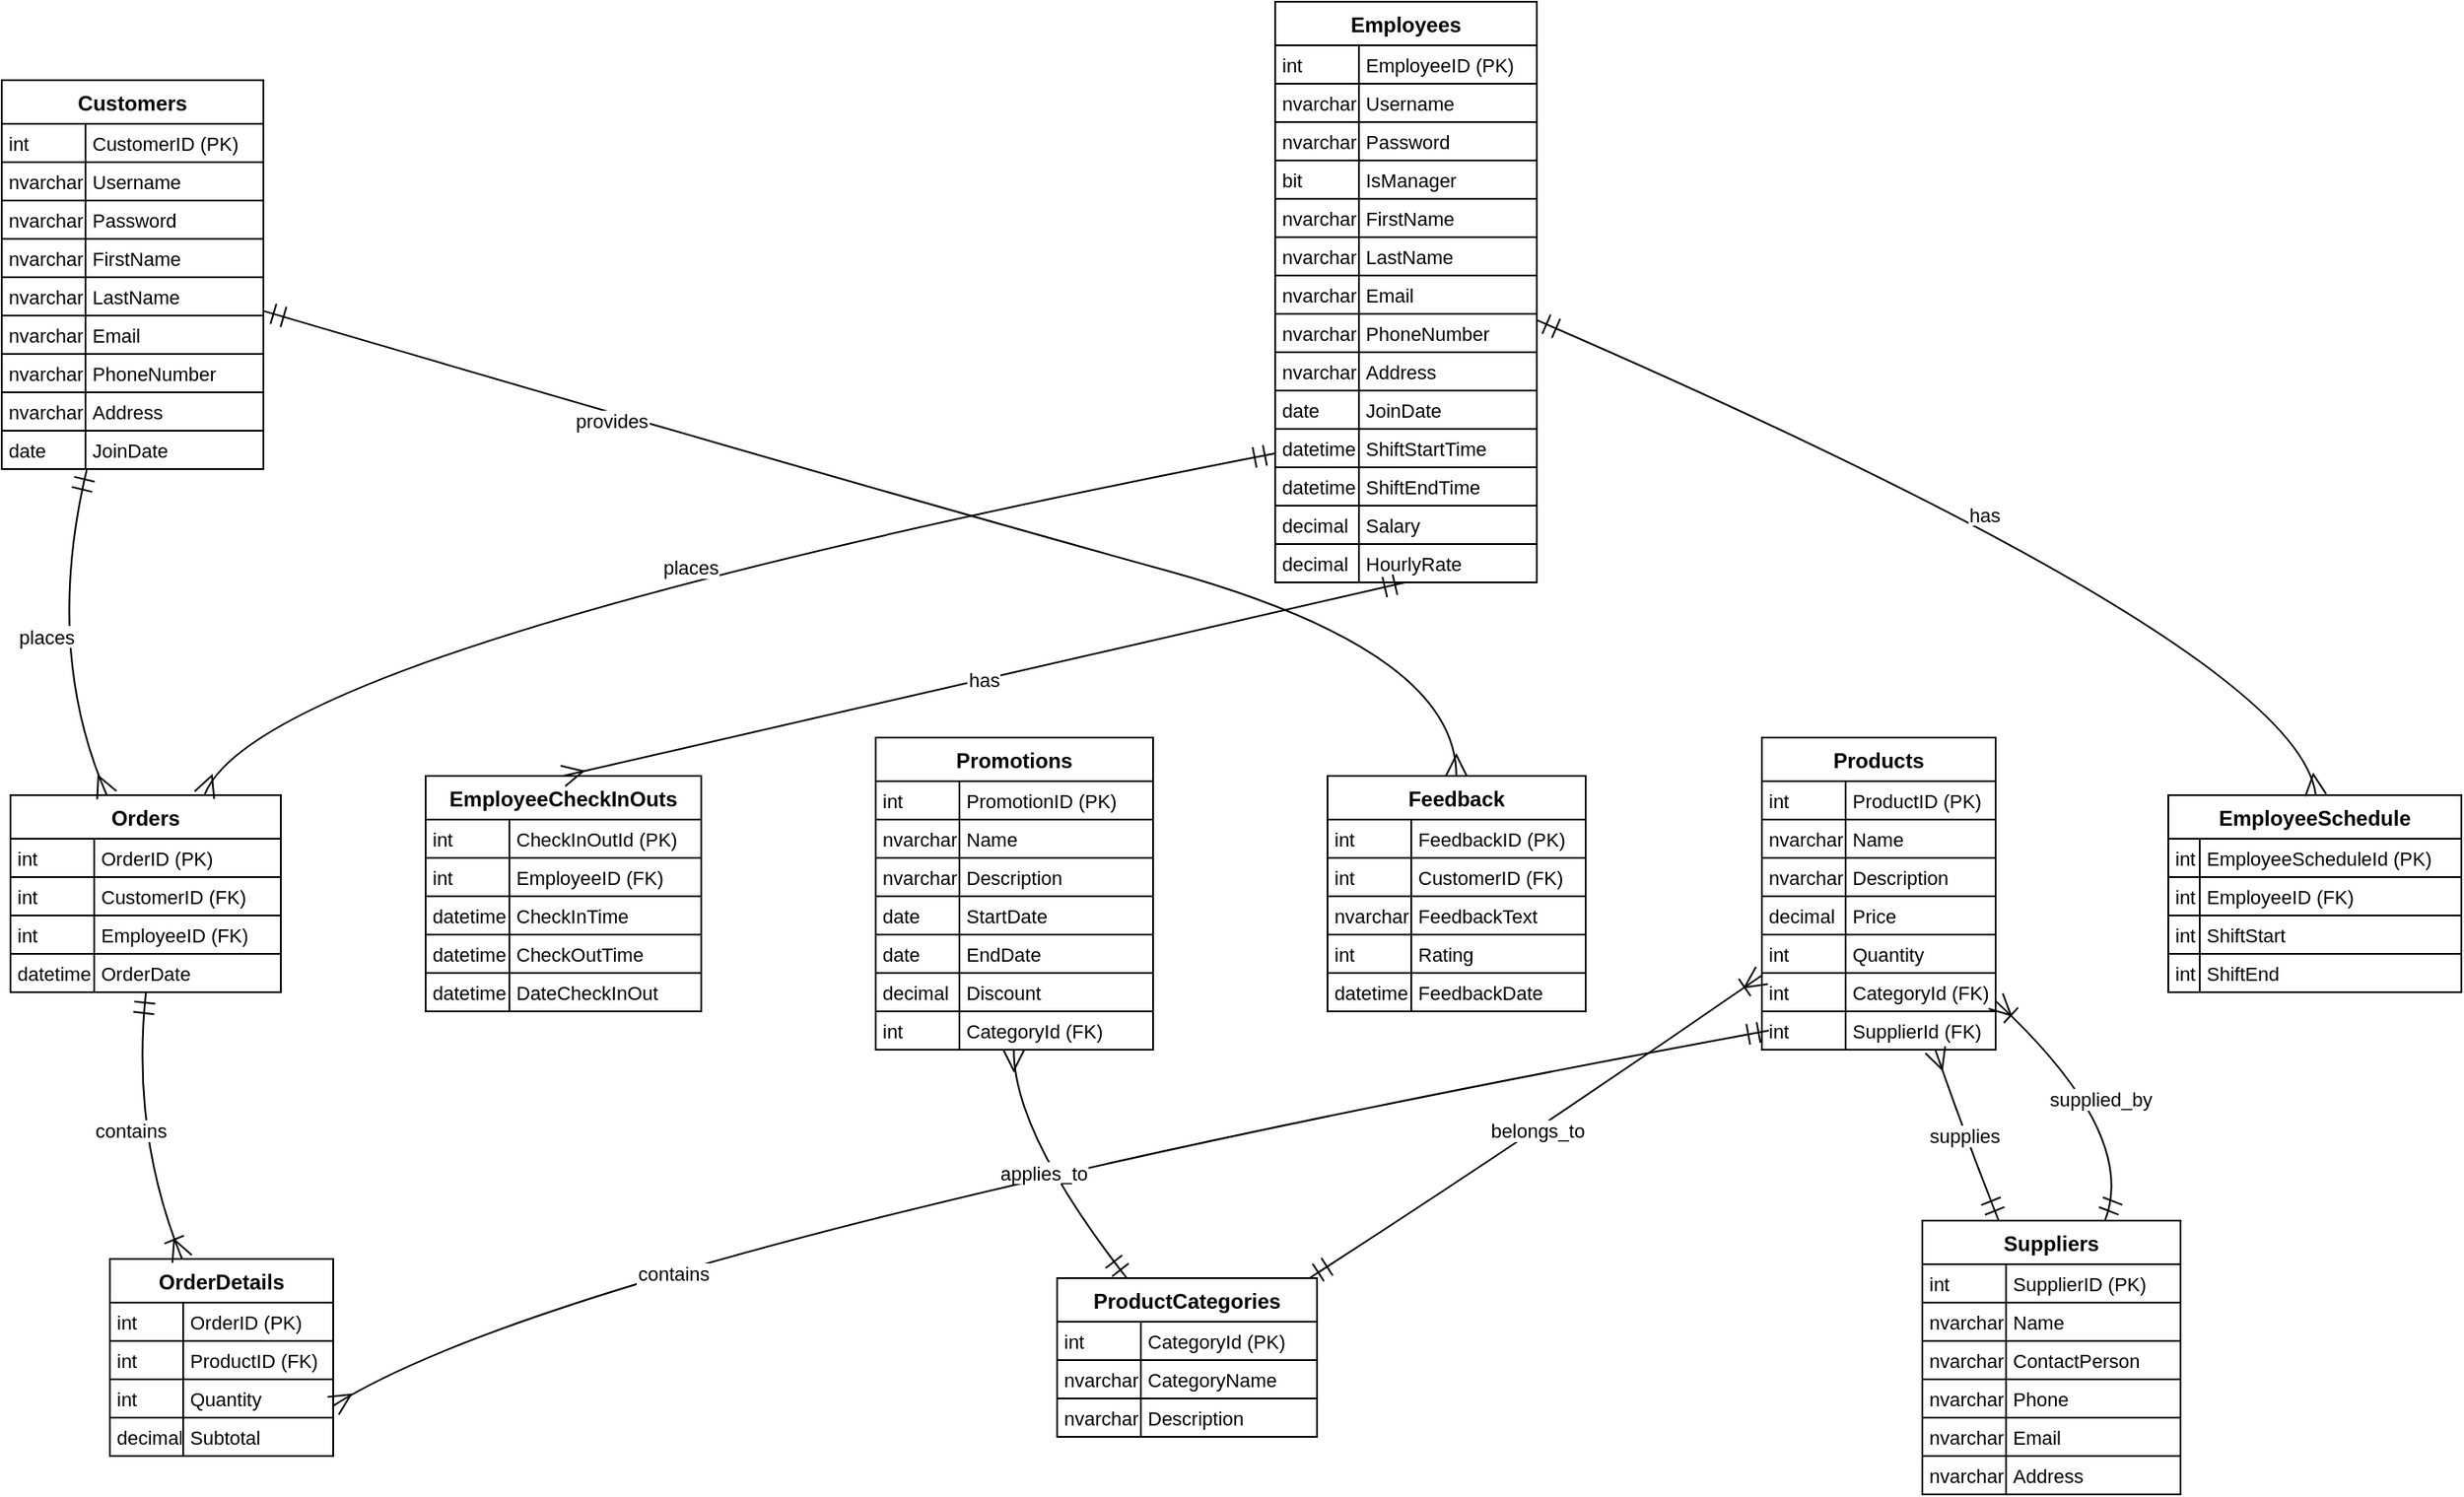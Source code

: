 <mxfile version="24.3.1" type="device">
  <diagram name="Page-1" id="_Dl2k74BN9-jGVD9kR-3">
    <mxGraphModel dx="1843" dy="824" grid="1" gridSize="10" guides="1" tooltips="1" connect="1" arrows="1" fold="1" page="1" pageScale="1" pageWidth="850" pageHeight="1100" math="0" shadow="0">
      <root>
        <mxCell id="0" />
        <mxCell id="1" parent="0" />
        <mxCell id="DAH08JMWHD6k1AgAZvMW-226" value="Employees" style="shape=table;startSize=25;container=1;collapsible=0;childLayout=tableLayout;fixedRows=1;rowLines=1;fontStyle=1;align=center;resizeLast=1;" vertex="1" parent="1">
          <mxGeometry x="750" y="30" width="150" height="333" as="geometry" />
        </mxCell>
        <mxCell id="DAH08JMWHD6k1AgAZvMW-227" style="shape=tableRow;horizontal=0;startSize=0;swimlaneHead=0;swimlaneBody=0;fillColor=none;collapsible=0;dropTarget=0;points=[[0,0.5],[1,0.5]];portConstraint=eastwest;top=0;left=0;right=0;bottom=0;" vertex="1" parent="DAH08JMWHD6k1AgAZvMW-226">
          <mxGeometry y="25" width="150" height="22" as="geometry" />
        </mxCell>
        <mxCell id="DAH08JMWHD6k1AgAZvMW-228" value="int" style="shape=partialRectangle;connectable=0;fillColor=none;top=0;left=0;bottom=0;right=0;align=left;spacingLeft=2;overflow=hidden;fontSize=11;" vertex="1" parent="DAH08JMWHD6k1AgAZvMW-227">
          <mxGeometry width="48" height="22" as="geometry">
            <mxRectangle width="48" height="22" as="alternateBounds" />
          </mxGeometry>
        </mxCell>
        <mxCell id="DAH08JMWHD6k1AgAZvMW-229" value="EmployeeID (PK)" style="shape=partialRectangle;connectable=0;fillColor=none;top=0;left=0;bottom=0;right=0;align=left;spacingLeft=2;overflow=hidden;fontSize=11;" vertex="1" parent="DAH08JMWHD6k1AgAZvMW-227">
          <mxGeometry x="48" width="102" height="22" as="geometry">
            <mxRectangle width="102" height="22" as="alternateBounds" />
          </mxGeometry>
        </mxCell>
        <mxCell id="DAH08JMWHD6k1AgAZvMW-230" style="shape=tableRow;horizontal=0;startSize=0;swimlaneHead=0;swimlaneBody=0;fillColor=none;collapsible=0;dropTarget=0;points=[[0,0.5],[1,0.5]];portConstraint=eastwest;top=0;left=0;right=0;bottom=0;" vertex="1" parent="DAH08JMWHD6k1AgAZvMW-226">
          <mxGeometry y="47" width="150" height="22" as="geometry" />
        </mxCell>
        <mxCell id="DAH08JMWHD6k1AgAZvMW-231" value="nvarchar" style="shape=partialRectangle;connectable=0;fillColor=none;top=0;left=0;bottom=0;right=0;align=left;spacingLeft=2;overflow=hidden;fontSize=11;" vertex="1" parent="DAH08JMWHD6k1AgAZvMW-230">
          <mxGeometry width="48" height="22" as="geometry">
            <mxRectangle width="48" height="22" as="alternateBounds" />
          </mxGeometry>
        </mxCell>
        <mxCell id="DAH08JMWHD6k1AgAZvMW-232" value="Username" style="shape=partialRectangle;connectable=0;fillColor=none;top=0;left=0;bottom=0;right=0;align=left;spacingLeft=2;overflow=hidden;fontSize=11;" vertex="1" parent="DAH08JMWHD6k1AgAZvMW-230">
          <mxGeometry x="48" width="102" height="22" as="geometry">
            <mxRectangle width="102" height="22" as="alternateBounds" />
          </mxGeometry>
        </mxCell>
        <mxCell id="DAH08JMWHD6k1AgAZvMW-233" style="shape=tableRow;horizontal=0;startSize=0;swimlaneHead=0;swimlaneBody=0;fillColor=none;collapsible=0;dropTarget=0;points=[[0,0.5],[1,0.5]];portConstraint=eastwest;top=0;left=0;right=0;bottom=0;" vertex="1" parent="DAH08JMWHD6k1AgAZvMW-226">
          <mxGeometry y="69" width="150" height="22" as="geometry" />
        </mxCell>
        <mxCell id="DAH08JMWHD6k1AgAZvMW-234" value="nvarchar" style="shape=partialRectangle;connectable=0;fillColor=none;top=0;left=0;bottom=0;right=0;align=left;spacingLeft=2;overflow=hidden;fontSize=11;" vertex="1" parent="DAH08JMWHD6k1AgAZvMW-233">
          <mxGeometry width="48" height="22" as="geometry">
            <mxRectangle width="48" height="22" as="alternateBounds" />
          </mxGeometry>
        </mxCell>
        <mxCell id="DAH08JMWHD6k1AgAZvMW-235" value="Password" style="shape=partialRectangle;connectable=0;fillColor=none;top=0;left=0;bottom=0;right=0;align=left;spacingLeft=2;overflow=hidden;fontSize=11;" vertex="1" parent="DAH08JMWHD6k1AgAZvMW-233">
          <mxGeometry x="48" width="102" height="22" as="geometry">
            <mxRectangle width="102" height="22" as="alternateBounds" />
          </mxGeometry>
        </mxCell>
        <mxCell id="DAH08JMWHD6k1AgAZvMW-236" style="shape=tableRow;horizontal=0;startSize=0;swimlaneHead=0;swimlaneBody=0;fillColor=none;collapsible=0;dropTarget=0;points=[[0,0.5],[1,0.5]];portConstraint=eastwest;top=0;left=0;right=0;bottom=0;" vertex="1" parent="DAH08JMWHD6k1AgAZvMW-226">
          <mxGeometry y="91" width="150" height="22" as="geometry" />
        </mxCell>
        <mxCell id="DAH08JMWHD6k1AgAZvMW-237" value="bit" style="shape=partialRectangle;connectable=0;fillColor=none;top=0;left=0;bottom=0;right=0;align=left;spacingLeft=2;overflow=hidden;fontSize=11;" vertex="1" parent="DAH08JMWHD6k1AgAZvMW-236">
          <mxGeometry width="48" height="22" as="geometry">
            <mxRectangle width="48" height="22" as="alternateBounds" />
          </mxGeometry>
        </mxCell>
        <mxCell id="DAH08JMWHD6k1AgAZvMW-238" value="IsManager" style="shape=partialRectangle;connectable=0;fillColor=none;top=0;left=0;bottom=0;right=0;align=left;spacingLeft=2;overflow=hidden;fontSize=11;" vertex="1" parent="DAH08JMWHD6k1AgAZvMW-236">
          <mxGeometry x="48" width="102" height="22" as="geometry">
            <mxRectangle width="102" height="22" as="alternateBounds" />
          </mxGeometry>
        </mxCell>
        <mxCell id="DAH08JMWHD6k1AgAZvMW-239" style="shape=tableRow;horizontal=0;startSize=0;swimlaneHead=0;swimlaneBody=0;fillColor=none;collapsible=0;dropTarget=0;points=[[0,0.5],[1,0.5]];portConstraint=eastwest;top=0;left=0;right=0;bottom=0;" vertex="1" parent="DAH08JMWHD6k1AgAZvMW-226">
          <mxGeometry y="113" width="150" height="22" as="geometry" />
        </mxCell>
        <mxCell id="DAH08JMWHD6k1AgAZvMW-240" value="nvarchar" style="shape=partialRectangle;connectable=0;fillColor=none;top=0;left=0;bottom=0;right=0;align=left;spacingLeft=2;overflow=hidden;fontSize=11;" vertex="1" parent="DAH08JMWHD6k1AgAZvMW-239">
          <mxGeometry width="48" height="22" as="geometry">
            <mxRectangle width="48" height="22" as="alternateBounds" />
          </mxGeometry>
        </mxCell>
        <mxCell id="DAH08JMWHD6k1AgAZvMW-241" value="FirstName" style="shape=partialRectangle;connectable=0;fillColor=none;top=0;left=0;bottom=0;right=0;align=left;spacingLeft=2;overflow=hidden;fontSize=11;" vertex="1" parent="DAH08JMWHD6k1AgAZvMW-239">
          <mxGeometry x="48" width="102" height="22" as="geometry">
            <mxRectangle width="102" height="22" as="alternateBounds" />
          </mxGeometry>
        </mxCell>
        <mxCell id="DAH08JMWHD6k1AgAZvMW-242" style="shape=tableRow;horizontal=0;startSize=0;swimlaneHead=0;swimlaneBody=0;fillColor=none;collapsible=0;dropTarget=0;points=[[0,0.5],[1,0.5]];portConstraint=eastwest;top=0;left=0;right=0;bottom=0;" vertex="1" parent="DAH08JMWHD6k1AgAZvMW-226">
          <mxGeometry y="135" width="150" height="22" as="geometry" />
        </mxCell>
        <mxCell id="DAH08JMWHD6k1AgAZvMW-243" value="nvarchar" style="shape=partialRectangle;connectable=0;fillColor=none;top=0;left=0;bottom=0;right=0;align=left;spacingLeft=2;overflow=hidden;fontSize=11;" vertex="1" parent="DAH08JMWHD6k1AgAZvMW-242">
          <mxGeometry width="48" height="22" as="geometry">
            <mxRectangle width="48" height="22" as="alternateBounds" />
          </mxGeometry>
        </mxCell>
        <mxCell id="DAH08JMWHD6k1AgAZvMW-244" value="LastName" style="shape=partialRectangle;connectable=0;fillColor=none;top=0;left=0;bottom=0;right=0;align=left;spacingLeft=2;overflow=hidden;fontSize=11;" vertex="1" parent="DAH08JMWHD6k1AgAZvMW-242">
          <mxGeometry x="48" width="102" height="22" as="geometry">
            <mxRectangle width="102" height="22" as="alternateBounds" />
          </mxGeometry>
        </mxCell>
        <mxCell id="DAH08JMWHD6k1AgAZvMW-245" style="shape=tableRow;horizontal=0;startSize=0;swimlaneHead=0;swimlaneBody=0;fillColor=none;collapsible=0;dropTarget=0;points=[[0,0.5],[1,0.5]];portConstraint=eastwest;top=0;left=0;right=0;bottom=0;" vertex="1" parent="DAH08JMWHD6k1AgAZvMW-226">
          <mxGeometry y="157" width="150" height="22" as="geometry" />
        </mxCell>
        <mxCell id="DAH08JMWHD6k1AgAZvMW-246" value="nvarchar" style="shape=partialRectangle;connectable=0;fillColor=none;top=0;left=0;bottom=0;right=0;align=left;spacingLeft=2;overflow=hidden;fontSize=11;" vertex="1" parent="DAH08JMWHD6k1AgAZvMW-245">
          <mxGeometry width="48" height="22" as="geometry">
            <mxRectangle width="48" height="22" as="alternateBounds" />
          </mxGeometry>
        </mxCell>
        <mxCell id="DAH08JMWHD6k1AgAZvMW-247" value="Email" style="shape=partialRectangle;connectable=0;fillColor=none;top=0;left=0;bottom=0;right=0;align=left;spacingLeft=2;overflow=hidden;fontSize=11;" vertex="1" parent="DAH08JMWHD6k1AgAZvMW-245">
          <mxGeometry x="48" width="102" height="22" as="geometry">
            <mxRectangle width="102" height="22" as="alternateBounds" />
          </mxGeometry>
        </mxCell>
        <mxCell id="DAH08JMWHD6k1AgAZvMW-248" style="shape=tableRow;horizontal=0;startSize=0;swimlaneHead=0;swimlaneBody=0;fillColor=none;collapsible=0;dropTarget=0;points=[[0,0.5],[1,0.5]];portConstraint=eastwest;top=0;left=0;right=0;bottom=0;" vertex="1" parent="DAH08JMWHD6k1AgAZvMW-226">
          <mxGeometry y="179" width="150" height="22" as="geometry" />
        </mxCell>
        <mxCell id="DAH08JMWHD6k1AgAZvMW-249" value="nvarchar" style="shape=partialRectangle;connectable=0;fillColor=none;top=0;left=0;bottom=0;right=0;align=left;spacingLeft=2;overflow=hidden;fontSize=11;" vertex="1" parent="DAH08JMWHD6k1AgAZvMW-248">
          <mxGeometry width="48" height="22" as="geometry">
            <mxRectangle width="48" height="22" as="alternateBounds" />
          </mxGeometry>
        </mxCell>
        <mxCell id="DAH08JMWHD6k1AgAZvMW-250" value="PhoneNumber" style="shape=partialRectangle;connectable=0;fillColor=none;top=0;left=0;bottom=0;right=0;align=left;spacingLeft=2;overflow=hidden;fontSize=11;" vertex="1" parent="DAH08JMWHD6k1AgAZvMW-248">
          <mxGeometry x="48" width="102" height="22" as="geometry">
            <mxRectangle width="102" height="22" as="alternateBounds" />
          </mxGeometry>
        </mxCell>
        <mxCell id="DAH08JMWHD6k1AgAZvMW-251" style="shape=tableRow;horizontal=0;startSize=0;swimlaneHead=0;swimlaneBody=0;fillColor=none;collapsible=0;dropTarget=0;points=[[0,0.5],[1,0.5]];portConstraint=eastwest;top=0;left=0;right=0;bottom=0;" vertex="1" parent="DAH08JMWHD6k1AgAZvMW-226">
          <mxGeometry y="201" width="150" height="22" as="geometry" />
        </mxCell>
        <mxCell id="DAH08JMWHD6k1AgAZvMW-252" value="nvarchar" style="shape=partialRectangle;connectable=0;fillColor=none;top=0;left=0;bottom=0;right=0;align=left;spacingLeft=2;overflow=hidden;fontSize=11;" vertex="1" parent="DAH08JMWHD6k1AgAZvMW-251">
          <mxGeometry width="48" height="22" as="geometry">
            <mxRectangle width="48" height="22" as="alternateBounds" />
          </mxGeometry>
        </mxCell>
        <mxCell id="DAH08JMWHD6k1AgAZvMW-253" value="Address" style="shape=partialRectangle;connectable=0;fillColor=none;top=0;left=0;bottom=0;right=0;align=left;spacingLeft=2;overflow=hidden;fontSize=11;" vertex="1" parent="DAH08JMWHD6k1AgAZvMW-251">
          <mxGeometry x="48" width="102" height="22" as="geometry">
            <mxRectangle width="102" height="22" as="alternateBounds" />
          </mxGeometry>
        </mxCell>
        <mxCell id="DAH08JMWHD6k1AgAZvMW-254" style="shape=tableRow;horizontal=0;startSize=0;swimlaneHead=0;swimlaneBody=0;fillColor=none;collapsible=0;dropTarget=0;points=[[0,0.5],[1,0.5]];portConstraint=eastwest;top=0;left=0;right=0;bottom=0;" vertex="1" parent="DAH08JMWHD6k1AgAZvMW-226">
          <mxGeometry y="223" width="150" height="22" as="geometry" />
        </mxCell>
        <mxCell id="DAH08JMWHD6k1AgAZvMW-255" value="date" style="shape=partialRectangle;connectable=0;fillColor=none;top=0;left=0;bottom=0;right=0;align=left;spacingLeft=2;overflow=hidden;fontSize=11;" vertex="1" parent="DAH08JMWHD6k1AgAZvMW-254">
          <mxGeometry width="48" height="22" as="geometry">
            <mxRectangle width="48" height="22" as="alternateBounds" />
          </mxGeometry>
        </mxCell>
        <mxCell id="DAH08JMWHD6k1AgAZvMW-256" value="JoinDate" style="shape=partialRectangle;connectable=0;fillColor=none;top=0;left=0;bottom=0;right=0;align=left;spacingLeft=2;overflow=hidden;fontSize=11;" vertex="1" parent="DAH08JMWHD6k1AgAZvMW-254">
          <mxGeometry x="48" width="102" height="22" as="geometry">
            <mxRectangle width="102" height="22" as="alternateBounds" />
          </mxGeometry>
        </mxCell>
        <mxCell id="DAH08JMWHD6k1AgAZvMW-257" style="shape=tableRow;horizontal=0;startSize=0;swimlaneHead=0;swimlaneBody=0;fillColor=none;collapsible=0;dropTarget=0;points=[[0,0.5],[1,0.5]];portConstraint=eastwest;top=0;left=0;right=0;bottom=0;" vertex="1" parent="DAH08JMWHD6k1AgAZvMW-226">
          <mxGeometry y="245" width="150" height="22" as="geometry" />
        </mxCell>
        <mxCell id="DAH08JMWHD6k1AgAZvMW-258" value="datetime" style="shape=partialRectangle;connectable=0;fillColor=none;top=0;left=0;bottom=0;right=0;align=left;spacingLeft=2;overflow=hidden;fontSize=11;" vertex="1" parent="DAH08JMWHD6k1AgAZvMW-257">
          <mxGeometry width="48" height="22" as="geometry">
            <mxRectangle width="48" height="22" as="alternateBounds" />
          </mxGeometry>
        </mxCell>
        <mxCell id="DAH08JMWHD6k1AgAZvMW-259" value="ShiftStartTime" style="shape=partialRectangle;connectable=0;fillColor=none;top=0;left=0;bottom=0;right=0;align=left;spacingLeft=2;overflow=hidden;fontSize=11;" vertex="1" parent="DAH08JMWHD6k1AgAZvMW-257">
          <mxGeometry x="48" width="102" height="22" as="geometry">
            <mxRectangle width="102" height="22" as="alternateBounds" />
          </mxGeometry>
        </mxCell>
        <mxCell id="DAH08JMWHD6k1AgAZvMW-260" style="shape=tableRow;horizontal=0;startSize=0;swimlaneHead=0;swimlaneBody=0;fillColor=none;collapsible=0;dropTarget=0;points=[[0,0.5],[1,0.5]];portConstraint=eastwest;top=0;left=0;right=0;bottom=0;" vertex="1" parent="DAH08JMWHD6k1AgAZvMW-226">
          <mxGeometry y="267" width="150" height="22" as="geometry" />
        </mxCell>
        <mxCell id="DAH08JMWHD6k1AgAZvMW-261" value="datetime" style="shape=partialRectangle;connectable=0;fillColor=none;top=0;left=0;bottom=0;right=0;align=left;spacingLeft=2;overflow=hidden;fontSize=11;" vertex="1" parent="DAH08JMWHD6k1AgAZvMW-260">
          <mxGeometry width="48" height="22" as="geometry">
            <mxRectangle width="48" height="22" as="alternateBounds" />
          </mxGeometry>
        </mxCell>
        <mxCell id="DAH08JMWHD6k1AgAZvMW-262" value="ShiftEndTime" style="shape=partialRectangle;connectable=0;fillColor=none;top=0;left=0;bottom=0;right=0;align=left;spacingLeft=2;overflow=hidden;fontSize=11;" vertex="1" parent="DAH08JMWHD6k1AgAZvMW-260">
          <mxGeometry x="48" width="102" height="22" as="geometry">
            <mxRectangle width="102" height="22" as="alternateBounds" />
          </mxGeometry>
        </mxCell>
        <mxCell id="DAH08JMWHD6k1AgAZvMW-263" style="shape=tableRow;horizontal=0;startSize=0;swimlaneHead=0;swimlaneBody=0;fillColor=none;collapsible=0;dropTarget=0;points=[[0,0.5],[1,0.5]];portConstraint=eastwest;top=0;left=0;right=0;bottom=0;" vertex="1" parent="DAH08JMWHD6k1AgAZvMW-226">
          <mxGeometry y="289" width="150" height="22" as="geometry" />
        </mxCell>
        <mxCell id="DAH08JMWHD6k1AgAZvMW-264" value="decimal" style="shape=partialRectangle;connectable=0;fillColor=none;top=0;left=0;bottom=0;right=0;align=left;spacingLeft=2;overflow=hidden;fontSize=11;" vertex="1" parent="DAH08JMWHD6k1AgAZvMW-263">
          <mxGeometry width="48" height="22" as="geometry">
            <mxRectangle width="48" height="22" as="alternateBounds" />
          </mxGeometry>
        </mxCell>
        <mxCell id="DAH08JMWHD6k1AgAZvMW-265" value="Salary" style="shape=partialRectangle;connectable=0;fillColor=none;top=0;left=0;bottom=0;right=0;align=left;spacingLeft=2;overflow=hidden;fontSize=11;" vertex="1" parent="DAH08JMWHD6k1AgAZvMW-263">
          <mxGeometry x="48" width="102" height="22" as="geometry">
            <mxRectangle width="102" height="22" as="alternateBounds" />
          </mxGeometry>
        </mxCell>
        <mxCell id="DAH08JMWHD6k1AgAZvMW-266" style="shape=tableRow;horizontal=0;startSize=0;swimlaneHead=0;swimlaneBody=0;fillColor=none;collapsible=0;dropTarget=0;points=[[0,0.5],[1,0.5]];portConstraint=eastwest;top=0;left=0;right=0;bottom=0;" vertex="1" parent="DAH08JMWHD6k1AgAZvMW-226">
          <mxGeometry y="311" width="150" height="22" as="geometry" />
        </mxCell>
        <mxCell id="DAH08JMWHD6k1AgAZvMW-267" value="decimal" style="shape=partialRectangle;connectable=0;fillColor=none;top=0;left=0;bottom=0;right=0;align=left;spacingLeft=2;overflow=hidden;fontSize=11;" vertex="1" parent="DAH08JMWHD6k1AgAZvMW-266">
          <mxGeometry width="48" height="22" as="geometry">
            <mxRectangle width="48" height="22" as="alternateBounds" />
          </mxGeometry>
        </mxCell>
        <mxCell id="DAH08JMWHD6k1AgAZvMW-268" value="HourlyRate" style="shape=partialRectangle;connectable=0;fillColor=none;top=0;left=0;bottom=0;right=0;align=left;spacingLeft=2;overflow=hidden;fontSize=11;" vertex="1" parent="DAH08JMWHD6k1AgAZvMW-266">
          <mxGeometry x="48" width="102" height="22" as="geometry">
            <mxRectangle width="102" height="22" as="alternateBounds" />
          </mxGeometry>
        </mxCell>
        <mxCell id="DAH08JMWHD6k1AgAZvMW-269" value="Orders" style="shape=table;startSize=25;container=1;collapsible=0;childLayout=tableLayout;fixedRows=1;rowLines=1;fontStyle=1;align=center;resizeLast=1;" vertex="1" parent="1">
          <mxGeometry x="25" y="485" width="155" height="113" as="geometry" />
        </mxCell>
        <mxCell id="DAH08JMWHD6k1AgAZvMW-270" style="shape=tableRow;horizontal=0;startSize=0;swimlaneHead=0;swimlaneBody=0;fillColor=none;collapsible=0;dropTarget=0;points=[[0,0.5],[1,0.5]];portConstraint=eastwest;top=0;left=0;right=0;bottom=0;" vertex="1" parent="DAH08JMWHD6k1AgAZvMW-269">
          <mxGeometry y="25" width="155" height="22" as="geometry" />
        </mxCell>
        <mxCell id="DAH08JMWHD6k1AgAZvMW-271" value="int" style="shape=partialRectangle;connectable=0;fillColor=none;top=0;left=0;bottom=0;right=0;align=left;spacingLeft=2;overflow=hidden;fontSize=11;" vertex="1" parent="DAH08JMWHD6k1AgAZvMW-270">
          <mxGeometry width="48" height="22" as="geometry">
            <mxRectangle width="48" height="22" as="alternateBounds" />
          </mxGeometry>
        </mxCell>
        <mxCell id="DAH08JMWHD6k1AgAZvMW-272" value="OrderID (PK)" style="shape=partialRectangle;connectable=0;fillColor=none;top=0;left=0;bottom=0;right=0;align=left;spacingLeft=2;overflow=hidden;fontSize=11;" vertex="1" parent="DAH08JMWHD6k1AgAZvMW-270">
          <mxGeometry x="48" width="107" height="22" as="geometry">
            <mxRectangle width="107" height="22" as="alternateBounds" />
          </mxGeometry>
        </mxCell>
        <mxCell id="DAH08JMWHD6k1AgAZvMW-273" style="shape=tableRow;horizontal=0;startSize=0;swimlaneHead=0;swimlaneBody=0;fillColor=none;collapsible=0;dropTarget=0;points=[[0,0.5],[1,0.5]];portConstraint=eastwest;top=0;left=0;right=0;bottom=0;" vertex="1" parent="DAH08JMWHD6k1AgAZvMW-269">
          <mxGeometry y="47" width="155" height="22" as="geometry" />
        </mxCell>
        <mxCell id="DAH08JMWHD6k1AgAZvMW-274" value="int" style="shape=partialRectangle;connectable=0;fillColor=none;top=0;left=0;bottom=0;right=0;align=left;spacingLeft=2;overflow=hidden;fontSize=11;" vertex="1" parent="DAH08JMWHD6k1AgAZvMW-273">
          <mxGeometry width="48" height="22" as="geometry">
            <mxRectangle width="48" height="22" as="alternateBounds" />
          </mxGeometry>
        </mxCell>
        <mxCell id="DAH08JMWHD6k1AgAZvMW-275" value="CustomerID (FK)" style="shape=partialRectangle;connectable=0;fillColor=none;top=0;left=0;bottom=0;right=0;align=left;spacingLeft=2;overflow=hidden;fontSize=11;" vertex="1" parent="DAH08JMWHD6k1AgAZvMW-273">
          <mxGeometry x="48" width="107" height="22" as="geometry">
            <mxRectangle width="107" height="22" as="alternateBounds" />
          </mxGeometry>
        </mxCell>
        <mxCell id="DAH08JMWHD6k1AgAZvMW-276" style="shape=tableRow;horizontal=0;startSize=0;swimlaneHead=0;swimlaneBody=0;fillColor=none;collapsible=0;dropTarget=0;points=[[0,0.5],[1,0.5]];portConstraint=eastwest;top=0;left=0;right=0;bottom=0;" vertex="1" parent="DAH08JMWHD6k1AgAZvMW-269">
          <mxGeometry y="69" width="155" height="22" as="geometry" />
        </mxCell>
        <mxCell id="DAH08JMWHD6k1AgAZvMW-277" value="int" style="shape=partialRectangle;connectable=0;fillColor=none;top=0;left=0;bottom=0;right=0;align=left;spacingLeft=2;overflow=hidden;fontSize=11;" vertex="1" parent="DAH08JMWHD6k1AgAZvMW-276">
          <mxGeometry width="48" height="22" as="geometry">
            <mxRectangle width="48" height="22" as="alternateBounds" />
          </mxGeometry>
        </mxCell>
        <mxCell id="DAH08JMWHD6k1AgAZvMW-278" value="EmployeeID (FK)" style="shape=partialRectangle;connectable=0;fillColor=none;top=0;left=0;bottom=0;right=0;align=left;spacingLeft=2;overflow=hidden;fontSize=11;" vertex="1" parent="DAH08JMWHD6k1AgAZvMW-276">
          <mxGeometry x="48" width="107" height="22" as="geometry">
            <mxRectangle width="107" height="22" as="alternateBounds" />
          </mxGeometry>
        </mxCell>
        <mxCell id="DAH08JMWHD6k1AgAZvMW-279" style="shape=tableRow;horizontal=0;startSize=0;swimlaneHead=0;swimlaneBody=0;fillColor=none;collapsible=0;dropTarget=0;points=[[0,0.5],[1,0.5]];portConstraint=eastwest;top=0;left=0;right=0;bottom=0;" vertex="1" parent="DAH08JMWHD6k1AgAZvMW-269">
          <mxGeometry y="91" width="155" height="22" as="geometry" />
        </mxCell>
        <mxCell id="DAH08JMWHD6k1AgAZvMW-280" value="datetime" style="shape=partialRectangle;connectable=0;fillColor=none;top=0;left=0;bottom=0;right=0;align=left;spacingLeft=2;overflow=hidden;fontSize=11;" vertex="1" parent="DAH08JMWHD6k1AgAZvMW-279">
          <mxGeometry width="48" height="22" as="geometry">
            <mxRectangle width="48" height="22" as="alternateBounds" />
          </mxGeometry>
        </mxCell>
        <mxCell id="DAH08JMWHD6k1AgAZvMW-281" value="OrderDate" style="shape=partialRectangle;connectable=0;fillColor=none;top=0;left=0;bottom=0;right=0;align=left;spacingLeft=2;overflow=hidden;fontSize=11;" vertex="1" parent="DAH08JMWHD6k1AgAZvMW-279">
          <mxGeometry x="48" width="107" height="22" as="geometry">
            <mxRectangle width="107" height="22" as="alternateBounds" />
          </mxGeometry>
        </mxCell>
        <mxCell id="DAH08JMWHD6k1AgAZvMW-282" value="Customers" style="shape=table;startSize=25;container=1;collapsible=0;childLayout=tableLayout;fixedRows=1;rowLines=1;fontStyle=1;align=center;resizeLast=1;" vertex="1" parent="1">
          <mxGeometry x="20" y="75" width="150" height="223" as="geometry" />
        </mxCell>
        <mxCell id="DAH08JMWHD6k1AgAZvMW-283" style="shape=tableRow;horizontal=0;startSize=0;swimlaneHead=0;swimlaneBody=0;fillColor=none;collapsible=0;dropTarget=0;points=[[0,0.5],[1,0.5]];portConstraint=eastwest;top=0;left=0;right=0;bottom=0;" vertex="1" parent="DAH08JMWHD6k1AgAZvMW-282">
          <mxGeometry y="25" width="150" height="22" as="geometry" />
        </mxCell>
        <mxCell id="DAH08JMWHD6k1AgAZvMW-284" value="int" style="shape=partialRectangle;connectable=0;fillColor=none;top=0;left=0;bottom=0;right=0;align=left;spacingLeft=2;overflow=hidden;fontSize=11;" vertex="1" parent="DAH08JMWHD6k1AgAZvMW-283">
          <mxGeometry width="48" height="22" as="geometry">
            <mxRectangle width="48" height="22" as="alternateBounds" />
          </mxGeometry>
        </mxCell>
        <mxCell id="DAH08JMWHD6k1AgAZvMW-285" value="CustomerID (PK)" style="shape=partialRectangle;connectable=0;fillColor=none;top=0;left=0;bottom=0;right=0;align=left;spacingLeft=2;overflow=hidden;fontSize=11;" vertex="1" parent="DAH08JMWHD6k1AgAZvMW-283">
          <mxGeometry x="48" width="102" height="22" as="geometry">
            <mxRectangle width="102" height="22" as="alternateBounds" />
          </mxGeometry>
        </mxCell>
        <mxCell id="DAH08JMWHD6k1AgAZvMW-286" style="shape=tableRow;horizontal=0;startSize=0;swimlaneHead=0;swimlaneBody=0;fillColor=none;collapsible=0;dropTarget=0;points=[[0,0.5],[1,0.5]];portConstraint=eastwest;top=0;left=0;right=0;bottom=0;" vertex="1" parent="DAH08JMWHD6k1AgAZvMW-282">
          <mxGeometry y="47" width="150" height="22" as="geometry" />
        </mxCell>
        <mxCell id="DAH08JMWHD6k1AgAZvMW-287" value="nvarchar" style="shape=partialRectangle;connectable=0;fillColor=none;top=0;left=0;bottom=0;right=0;align=left;spacingLeft=2;overflow=hidden;fontSize=11;" vertex="1" parent="DAH08JMWHD6k1AgAZvMW-286">
          <mxGeometry width="48" height="22" as="geometry">
            <mxRectangle width="48" height="22" as="alternateBounds" />
          </mxGeometry>
        </mxCell>
        <mxCell id="DAH08JMWHD6k1AgAZvMW-288" value="Username" style="shape=partialRectangle;connectable=0;fillColor=none;top=0;left=0;bottom=0;right=0;align=left;spacingLeft=2;overflow=hidden;fontSize=11;" vertex="1" parent="DAH08JMWHD6k1AgAZvMW-286">
          <mxGeometry x="48" width="102" height="22" as="geometry">
            <mxRectangle width="102" height="22" as="alternateBounds" />
          </mxGeometry>
        </mxCell>
        <mxCell id="DAH08JMWHD6k1AgAZvMW-289" style="shape=tableRow;horizontal=0;startSize=0;swimlaneHead=0;swimlaneBody=0;fillColor=none;collapsible=0;dropTarget=0;points=[[0,0.5],[1,0.5]];portConstraint=eastwest;top=0;left=0;right=0;bottom=0;" vertex="1" parent="DAH08JMWHD6k1AgAZvMW-282">
          <mxGeometry y="69" width="150" height="22" as="geometry" />
        </mxCell>
        <mxCell id="DAH08JMWHD6k1AgAZvMW-290" value="nvarchar" style="shape=partialRectangle;connectable=0;fillColor=none;top=0;left=0;bottom=0;right=0;align=left;spacingLeft=2;overflow=hidden;fontSize=11;" vertex="1" parent="DAH08JMWHD6k1AgAZvMW-289">
          <mxGeometry width="48" height="22" as="geometry">
            <mxRectangle width="48" height="22" as="alternateBounds" />
          </mxGeometry>
        </mxCell>
        <mxCell id="DAH08JMWHD6k1AgAZvMW-291" value="Password" style="shape=partialRectangle;connectable=0;fillColor=none;top=0;left=0;bottom=0;right=0;align=left;spacingLeft=2;overflow=hidden;fontSize=11;" vertex="1" parent="DAH08JMWHD6k1AgAZvMW-289">
          <mxGeometry x="48" width="102" height="22" as="geometry">
            <mxRectangle width="102" height="22" as="alternateBounds" />
          </mxGeometry>
        </mxCell>
        <mxCell id="DAH08JMWHD6k1AgAZvMW-292" style="shape=tableRow;horizontal=0;startSize=0;swimlaneHead=0;swimlaneBody=0;fillColor=none;collapsible=0;dropTarget=0;points=[[0,0.5],[1,0.5]];portConstraint=eastwest;top=0;left=0;right=0;bottom=0;" vertex="1" parent="DAH08JMWHD6k1AgAZvMW-282">
          <mxGeometry y="91" width="150" height="22" as="geometry" />
        </mxCell>
        <mxCell id="DAH08JMWHD6k1AgAZvMW-293" value="nvarchar" style="shape=partialRectangle;connectable=0;fillColor=none;top=0;left=0;bottom=0;right=0;align=left;spacingLeft=2;overflow=hidden;fontSize=11;" vertex="1" parent="DAH08JMWHD6k1AgAZvMW-292">
          <mxGeometry width="48" height="22" as="geometry">
            <mxRectangle width="48" height="22" as="alternateBounds" />
          </mxGeometry>
        </mxCell>
        <mxCell id="DAH08JMWHD6k1AgAZvMW-294" value="FirstName" style="shape=partialRectangle;connectable=0;fillColor=none;top=0;left=0;bottom=0;right=0;align=left;spacingLeft=2;overflow=hidden;fontSize=11;" vertex="1" parent="DAH08JMWHD6k1AgAZvMW-292">
          <mxGeometry x="48" width="102" height="22" as="geometry">
            <mxRectangle width="102" height="22" as="alternateBounds" />
          </mxGeometry>
        </mxCell>
        <mxCell id="DAH08JMWHD6k1AgAZvMW-295" style="shape=tableRow;horizontal=0;startSize=0;swimlaneHead=0;swimlaneBody=0;fillColor=none;collapsible=0;dropTarget=0;points=[[0,0.5],[1,0.5]];portConstraint=eastwest;top=0;left=0;right=0;bottom=0;" vertex="1" parent="DAH08JMWHD6k1AgAZvMW-282">
          <mxGeometry y="113" width="150" height="22" as="geometry" />
        </mxCell>
        <mxCell id="DAH08JMWHD6k1AgAZvMW-296" value="nvarchar" style="shape=partialRectangle;connectable=0;fillColor=none;top=0;left=0;bottom=0;right=0;align=left;spacingLeft=2;overflow=hidden;fontSize=11;" vertex="1" parent="DAH08JMWHD6k1AgAZvMW-295">
          <mxGeometry width="48" height="22" as="geometry">
            <mxRectangle width="48" height="22" as="alternateBounds" />
          </mxGeometry>
        </mxCell>
        <mxCell id="DAH08JMWHD6k1AgAZvMW-297" value="LastName" style="shape=partialRectangle;connectable=0;fillColor=none;top=0;left=0;bottom=0;right=0;align=left;spacingLeft=2;overflow=hidden;fontSize=11;" vertex="1" parent="DAH08JMWHD6k1AgAZvMW-295">
          <mxGeometry x="48" width="102" height="22" as="geometry">
            <mxRectangle width="102" height="22" as="alternateBounds" />
          </mxGeometry>
        </mxCell>
        <mxCell id="DAH08JMWHD6k1AgAZvMW-298" style="shape=tableRow;horizontal=0;startSize=0;swimlaneHead=0;swimlaneBody=0;fillColor=none;collapsible=0;dropTarget=0;points=[[0,0.5],[1,0.5]];portConstraint=eastwest;top=0;left=0;right=0;bottom=0;" vertex="1" parent="DAH08JMWHD6k1AgAZvMW-282">
          <mxGeometry y="135" width="150" height="22" as="geometry" />
        </mxCell>
        <mxCell id="DAH08JMWHD6k1AgAZvMW-299" value="nvarchar" style="shape=partialRectangle;connectable=0;fillColor=none;top=0;left=0;bottom=0;right=0;align=left;spacingLeft=2;overflow=hidden;fontSize=11;" vertex="1" parent="DAH08JMWHD6k1AgAZvMW-298">
          <mxGeometry width="48" height="22" as="geometry">
            <mxRectangle width="48" height="22" as="alternateBounds" />
          </mxGeometry>
        </mxCell>
        <mxCell id="DAH08JMWHD6k1AgAZvMW-300" value="Email" style="shape=partialRectangle;connectable=0;fillColor=none;top=0;left=0;bottom=0;right=0;align=left;spacingLeft=2;overflow=hidden;fontSize=11;" vertex="1" parent="DAH08JMWHD6k1AgAZvMW-298">
          <mxGeometry x="48" width="102" height="22" as="geometry">
            <mxRectangle width="102" height="22" as="alternateBounds" />
          </mxGeometry>
        </mxCell>
        <mxCell id="DAH08JMWHD6k1AgAZvMW-301" style="shape=tableRow;horizontal=0;startSize=0;swimlaneHead=0;swimlaneBody=0;fillColor=none;collapsible=0;dropTarget=0;points=[[0,0.5],[1,0.5]];portConstraint=eastwest;top=0;left=0;right=0;bottom=0;" vertex="1" parent="DAH08JMWHD6k1AgAZvMW-282">
          <mxGeometry y="157" width="150" height="22" as="geometry" />
        </mxCell>
        <mxCell id="DAH08JMWHD6k1AgAZvMW-302" value="nvarchar" style="shape=partialRectangle;connectable=0;fillColor=none;top=0;left=0;bottom=0;right=0;align=left;spacingLeft=2;overflow=hidden;fontSize=11;" vertex="1" parent="DAH08JMWHD6k1AgAZvMW-301">
          <mxGeometry width="48" height="22" as="geometry">
            <mxRectangle width="48" height="22" as="alternateBounds" />
          </mxGeometry>
        </mxCell>
        <mxCell id="DAH08JMWHD6k1AgAZvMW-303" value="PhoneNumber" style="shape=partialRectangle;connectable=0;fillColor=none;top=0;left=0;bottom=0;right=0;align=left;spacingLeft=2;overflow=hidden;fontSize=11;" vertex="1" parent="DAH08JMWHD6k1AgAZvMW-301">
          <mxGeometry x="48" width="102" height="22" as="geometry">
            <mxRectangle width="102" height="22" as="alternateBounds" />
          </mxGeometry>
        </mxCell>
        <mxCell id="DAH08JMWHD6k1AgAZvMW-304" style="shape=tableRow;horizontal=0;startSize=0;swimlaneHead=0;swimlaneBody=0;fillColor=none;collapsible=0;dropTarget=0;points=[[0,0.5],[1,0.5]];portConstraint=eastwest;top=0;left=0;right=0;bottom=0;" vertex="1" parent="DAH08JMWHD6k1AgAZvMW-282">
          <mxGeometry y="179" width="150" height="22" as="geometry" />
        </mxCell>
        <mxCell id="DAH08JMWHD6k1AgAZvMW-305" value="nvarchar" style="shape=partialRectangle;connectable=0;fillColor=none;top=0;left=0;bottom=0;right=0;align=left;spacingLeft=2;overflow=hidden;fontSize=11;" vertex="1" parent="DAH08JMWHD6k1AgAZvMW-304">
          <mxGeometry width="48" height="22" as="geometry">
            <mxRectangle width="48" height="22" as="alternateBounds" />
          </mxGeometry>
        </mxCell>
        <mxCell id="DAH08JMWHD6k1AgAZvMW-306" value="Address" style="shape=partialRectangle;connectable=0;fillColor=none;top=0;left=0;bottom=0;right=0;align=left;spacingLeft=2;overflow=hidden;fontSize=11;" vertex="1" parent="DAH08JMWHD6k1AgAZvMW-304">
          <mxGeometry x="48" width="102" height="22" as="geometry">
            <mxRectangle width="102" height="22" as="alternateBounds" />
          </mxGeometry>
        </mxCell>
        <mxCell id="DAH08JMWHD6k1AgAZvMW-307" style="shape=tableRow;horizontal=0;startSize=0;swimlaneHead=0;swimlaneBody=0;fillColor=none;collapsible=0;dropTarget=0;points=[[0,0.5],[1,0.5]];portConstraint=eastwest;top=0;left=0;right=0;bottom=0;" vertex="1" parent="DAH08JMWHD6k1AgAZvMW-282">
          <mxGeometry y="201" width="150" height="22" as="geometry" />
        </mxCell>
        <mxCell id="DAH08JMWHD6k1AgAZvMW-308" value="date" style="shape=partialRectangle;connectable=0;fillColor=none;top=0;left=0;bottom=0;right=0;align=left;spacingLeft=2;overflow=hidden;fontSize=11;" vertex="1" parent="DAH08JMWHD6k1AgAZvMW-307">
          <mxGeometry width="48" height="22" as="geometry">
            <mxRectangle width="48" height="22" as="alternateBounds" />
          </mxGeometry>
        </mxCell>
        <mxCell id="DAH08JMWHD6k1AgAZvMW-309" value="JoinDate" style="shape=partialRectangle;connectable=0;fillColor=none;top=0;left=0;bottom=0;right=0;align=left;spacingLeft=2;overflow=hidden;fontSize=11;" vertex="1" parent="DAH08JMWHD6k1AgAZvMW-307">
          <mxGeometry x="48" width="102" height="22" as="geometry">
            <mxRectangle width="102" height="22" as="alternateBounds" />
          </mxGeometry>
        </mxCell>
        <mxCell id="DAH08JMWHD6k1AgAZvMW-310" value="EmployeeCheckInOuts" style="shape=table;startSize=25;container=1;collapsible=0;childLayout=tableLayout;fixedRows=1;rowLines=1;fontStyle=1;align=center;resizeLast=1;" vertex="1" parent="1">
          <mxGeometry x="263" y="474" width="158" height="135" as="geometry" />
        </mxCell>
        <mxCell id="DAH08JMWHD6k1AgAZvMW-311" style="shape=tableRow;horizontal=0;startSize=0;swimlaneHead=0;swimlaneBody=0;fillColor=none;collapsible=0;dropTarget=0;points=[[0,0.5],[1,0.5]];portConstraint=eastwest;top=0;left=0;right=0;bottom=0;" vertex="1" parent="DAH08JMWHD6k1AgAZvMW-310">
          <mxGeometry y="25" width="158" height="22" as="geometry" />
        </mxCell>
        <mxCell id="DAH08JMWHD6k1AgAZvMW-312" value="int" style="shape=partialRectangle;connectable=0;fillColor=none;top=0;left=0;bottom=0;right=0;align=left;spacingLeft=2;overflow=hidden;fontSize=11;" vertex="1" parent="DAH08JMWHD6k1AgAZvMW-311">
          <mxGeometry width="48" height="22" as="geometry">
            <mxRectangle width="48" height="22" as="alternateBounds" />
          </mxGeometry>
        </mxCell>
        <mxCell id="DAH08JMWHD6k1AgAZvMW-313" value="CheckInOutId (PK)" style="shape=partialRectangle;connectable=0;fillColor=none;top=0;left=0;bottom=0;right=0;align=left;spacingLeft=2;overflow=hidden;fontSize=11;" vertex="1" parent="DAH08JMWHD6k1AgAZvMW-311">
          <mxGeometry x="48" width="110" height="22" as="geometry">
            <mxRectangle width="110" height="22" as="alternateBounds" />
          </mxGeometry>
        </mxCell>
        <mxCell id="DAH08JMWHD6k1AgAZvMW-314" style="shape=tableRow;horizontal=0;startSize=0;swimlaneHead=0;swimlaneBody=0;fillColor=none;collapsible=0;dropTarget=0;points=[[0,0.5],[1,0.5]];portConstraint=eastwest;top=0;left=0;right=0;bottom=0;" vertex="1" parent="DAH08JMWHD6k1AgAZvMW-310">
          <mxGeometry y="47" width="158" height="22" as="geometry" />
        </mxCell>
        <mxCell id="DAH08JMWHD6k1AgAZvMW-315" value="int" style="shape=partialRectangle;connectable=0;fillColor=none;top=0;left=0;bottom=0;right=0;align=left;spacingLeft=2;overflow=hidden;fontSize=11;" vertex="1" parent="DAH08JMWHD6k1AgAZvMW-314">
          <mxGeometry width="48" height="22" as="geometry">
            <mxRectangle width="48" height="22" as="alternateBounds" />
          </mxGeometry>
        </mxCell>
        <mxCell id="DAH08JMWHD6k1AgAZvMW-316" value="EmployeeID (FK)" style="shape=partialRectangle;connectable=0;fillColor=none;top=0;left=0;bottom=0;right=0;align=left;spacingLeft=2;overflow=hidden;fontSize=11;" vertex="1" parent="DAH08JMWHD6k1AgAZvMW-314">
          <mxGeometry x="48" width="110" height="22" as="geometry">
            <mxRectangle width="110" height="22" as="alternateBounds" />
          </mxGeometry>
        </mxCell>
        <mxCell id="DAH08JMWHD6k1AgAZvMW-317" style="shape=tableRow;horizontal=0;startSize=0;swimlaneHead=0;swimlaneBody=0;fillColor=none;collapsible=0;dropTarget=0;points=[[0,0.5],[1,0.5]];portConstraint=eastwest;top=0;left=0;right=0;bottom=0;" vertex="1" parent="DAH08JMWHD6k1AgAZvMW-310">
          <mxGeometry y="69" width="158" height="22" as="geometry" />
        </mxCell>
        <mxCell id="DAH08JMWHD6k1AgAZvMW-318" value="datetime" style="shape=partialRectangle;connectable=0;fillColor=none;top=0;left=0;bottom=0;right=0;align=left;spacingLeft=2;overflow=hidden;fontSize=11;" vertex="1" parent="DAH08JMWHD6k1AgAZvMW-317">
          <mxGeometry width="48" height="22" as="geometry">
            <mxRectangle width="48" height="22" as="alternateBounds" />
          </mxGeometry>
        </mxCell>
        <mxCell id="DAH08JMWHD6k1AgAZvMW-319" value="CheckInTime" style="shape=partialRectangle;connectable=0;fillColor=none;top=0;left=0;bottom=0;right=0;align=left;spacingLeft=2;overflow=hidden;fontSize=11;" vertex="1" parent="DAH08JMWHD6k1AgAZvMW-317">
          <mxGeometry x="48" width="110" height="22" as="geometry">
            <mxRectangle width="110" height="22" as="alternateBounds" />
          </mxGeometry>
        </mxCell>
        <mxCell id="DAH08JMWHD6k1AgAZvMW-320" style="shape=tableRow;horizontal=0;startSize=0;swimlaneHead=0;swimlaneBody=0;fillColor=none;collapsible=0;dropTarget=0;points=[[0,0.5],[1,0.5]];portConstraint=eastwest;top=0;left=0;right=0;bottom=0;" vertex="1" parent="DAH08JMWHD6k1AgAZvMW-310">
          <mxGeometry y="91" width="158" height="22" as="geometry" />
        </mxCell>
        <mxCell id="DAH08JMWHD6k1AgAZvMW-321" value="datetime" style="shape=partialRectangle;connectable=0;fillColor=none;top=0;left=0;bottom=0;right=0;align=left;spacingLeft=2;overflow=hidden;fontSize=11;" vertex="1" parent="DAH08JMWHD6k1AgAZvMW-320">
          <mxGeometry width="48" height="22" as="geometry">
            <mxRectangle width="48" height="22" as="alternateBounds" />
          </mxGeometry>
        </mxCell>
        <mxCell id="DAH08JMWHD6k1AgAZvMW-322" value="CheckOutTime" style="shape=partialRectangle;connectable=0;fillColor=none;top=0;left=0;bottom=0;right=0;align=left;spacingLeft=2;overflow=hidden;fontSize=11;" vertex="1" parent="DAH08JMWHD6k1AgAZvMW-320">
          <mxGeometry x="48" width="110" height="22" as="geometry">
            <mxRectangle width="110" height="22" as="alternateBounds" />
          </mxGeometry>
        </mxCell>
        <mxCell id="DAH08JMWHD6k1AgAZvMW-323" style="shape=tableRow;horizontal=0;startSize=0;swimlaneHead=0;swimlaneBody=0;fillColor=none;collapsible=0;dropTarget=0;points=[[0,0.5],[1,0.5]];portConstraint=eastwest;top=0;left=0;right=0;bottom=0;" vertex="1" parent="DAH08JMWHD6k1AgAZvMW-310">
          <mxGeometry y="113" width="158" height="22" as="geometry" />
        </mxCell>
        <mxCell id="DAH08JMWHD6k1AgAZvMW-324" value="datetime" style="shape=partialRectangle;connectable=0;fillColor=none;top=0;left=0;bottom=0;right=0;align=left;spacingLeft=2;overflow=hidden;fontSize=11;" vertex="1" parent="DAH08JMWHD6k1AgAZvMW-323">
          <mxGeometry width="48" height="22" as="geometry">
            <mxRectangle width="48" height="22" as="alternateBounds" />
          </mxGeometry>
        </mxCell>
        <mxCell id="DAH08JMWHD6k1AgAZvMW-325" value="DateCheckInOut" style="shape=partialRectangle;connectable=0;fillColor=none;top=0;left=0;bottom=0;right=0;align=left;spacingLeft=2;overflow=hidden;fontSize=11;" vertex="1" parent="DAH08JMWHD6k1AgAZvMW-323">
          <mxGeometry x="48" width="110" height="22" as="geometry">
            <mxRectangle width="110" height="22" as="alternateBounds" />
          </mxGeometry>
        </mxCell>
        <mxCell id="DAH08JMWHD6k1AgAZvMW-326" value="Products" style="shape=table;startSize=25;container=1;collapsible=0;childLayout=tableLayout;fixedRows=1;rowLines=1;fontStyle=1;align=center;resizeLast=1;" vertex="1" parent="1">
          <mxGeometry x="1029" y="452" width="134" height="179" as="geometry" />
        </mxCell>
        <mxCell id="DAH08JMWHD6k1AgAZvMW-327" style="shape=tableRow;horizontal=0;startSize=0;swimlaneHead=0;swimlaneBody=0;fillColor=none;collapsible=0;dropTarget=0;points=[[0,0.5],[1,0.5]];portConstraint=eastwest;top=0;left=0;right=0;bottom=0;" vertex="1" parent="DAH08JMWHD6k1AgAZvMW-326">
          <mxGeometry y="25" width="134" height="22" as="geometry" />
        </mxCell>
        <mxCell id="DAH08JMWHD6k1AgAZvMW-328" value="int" style="shape=partialRectangle;connectable=0;fillColor=none;top=0;left=0;bottom=0;right=0;align=left;spacingLeft=2;overflow=hidden;fontSize=11;" vertex="1" parent="DAH08JMWHD6k1AgAZvMW-327">
          <mxGeometry width="48" height="22" as="geometry">
            <mxRectangle width="48" height="22" as="alternateBounds" />
          </mxGeometry>
        </mxCell>
        <mxCell id="DAH08JMWHD6k1AgAZvMW-329" value="ProductID (PK)" style="shape=partialRectangle;connectable=0;fillColor=none;top=0;left=0;bottom=0;right=0;align=left;spacingLeft=2;overflow=hidden;fontSize=11;" vertex="1" parent="DAH08JMWHD6k1AgAZvMW-327">
          <mxGeometry x="48" width="86" height="22" as="geometry">
            <mxRectangle width="86" height="22" as="alternateBounds" />
          </mxGeometry>
        </mxCell>
        <mxCell id="DAH08JMWHD6k1AgAZvMW-330" style="shape=tableRow;horizontal=0;startSize=0;swimlaneHead=0;swimlaneBody=0;fillColor=none;collapsible=0;dropTarget=0;points=[[0,0.5],[1,0.5]];portConstraint=eastwest;top=0;left=0;right=0;bottom=0;" vertex="1" parent="DAH08JMWHD6k1AgAZvMW-326">
          <mxGeometry y="47" width="134" height="22" as="geometry" />
        </mxCell>
        <mxCell id="DAH08JMWHD6k1AgAZvMW-331" value="nvarchar" style="shape=partialRectangle;connectable=0;fillColor=none;top=0;left=0;bottom=0;right=0;align=left;spacingLeft=2;overflow=hidden;fontSize=11;" vertex="1" parent="DAH08JMWHD6k1AgAZvMW-330">
          <mxGeometry width="48" height="22" as="geometry">
            <mxRectangle width="48" height="22" as="alternateBounds" />
          </mxGeometry>
        </mxCell>
        <mxCell id="DAH08JMWHD6k1AgAZvMW-332" value="Name" style="shape=partialRectangle;connectable=0;fillColor=none;top=0;left=0;bottom=0;right=0;align=left;spacingLeft=2;overflow=hidden;fontSize=11;" vertex="1" parent="DAH08JMWHD6k1AgAZvMW-330">
          <mxGeometry x="48" width="86" height="22" as="geometry">
            <mxRectangle width="86" height="22" as="alternateBounds" />
          </mxGeometry>
        </mxCell>
        <mxCell id="DAH08JMWHD6k1AgAZvMW-333" style="shape=tableRow;horizontal=0;startSize=0;swimlaneHead=0;swimlaneBody=0;fillColor=none;collapsible=0;dropTarget=0;points=[[0,0.5],[1,0.5]];portConstraint=eastwest;top=0;left=0;right=0;bottom=0;" vertex="1" parent="DAH08JMWHD6k1AgAZvMW-326">
          <mxGeometry y="69" width="134" height="22" as="geometry" />
        </mxCell>
        <mxCell id="DAH08JMWHD6k1AgAZvMW-334" value="nvarchar" style="shape=partialRectangle;connectable=0;fillColor=none;top=0;left=0;bottom=0;right=0;align=left;spacingLeft=2;overflow=hidden;fontSize=11;" vertex="1" parent="DAH08JMWHD6k1AgAZvMW-333">
          <mxGeometry width="48" height="22" as="geometry">
            <mxRectangle width="48" height="22" as="alternateBounds" />
          </mxGeometry>
        </mxCell>
        <mxCell id="DAH08JMWHD6k1AgAZvMW-335" value="Description" style="shape=partialRectangle;connectable=0;fillColor=none;top=0;left=0;bottom=0;right=0;align=left;spacingLeft=2;overflow=hidden;fontSize=11;" vertex="1" parent="DAH08JMWHD6k1AgAZvMW-333">
          <mxGeometry x="48" width="86" height="22" as="geometry">
            <mxRectangle width="86" height="22" as="alternateBounds" />
          </mxGeometry>
        </mxCell>
        <mxCell id="DAH08JMWHD6k1AgAZvMW-336" style="shape=tableRow;horizontal=0;startSize=0;swimlaneHead=0;swimlaneBody=0;fillColor=none;collapsible=0;dropTarget=0;points=[[0,0.5],[1,0.5]];portConstraint=eastwest;top=0;left=0;right=0;bottom=0;" vertex="1" parent="DAH08JMWHD6k1AgAZvMW-326">
          <mxGeometry y="91" width="134" height="22" as="geometry" />
        </mxCell>
        <mxCell id="DAH08JMWHD6k1AgAZvMW-337" value="decimal" style="shape=partialRectangle;connectable=0;fillColor=none;top=0;left=0;bottom=0;right=0;align=left;spacingLeft=2;overflow=hidden;fontSize=11;" vertex="1" parent="DAH08JMWHD6k1AgAZvMW-336">
          <mxGeometry width="48" height="22" as="geometry">
            <mxRectangle width="48" height="22" as="alternateBounds" />
          </mxGeometry>
        </mxCell>
        <mxCell id="DAH08JMWHD6k1AgAZvMW-338" value="Price" style="shape=partialRectangle;connectable=0;fillColor=none;top=0;left=0;bottom=0;right=0;align=left;spacingLeft=2;overflow=hidden;fontSize=11;" vertex="1" parent="DAH08JMWHD6k1AgAZvMW-336">
          <mxGeometry x="48" width="86" height="22" as="geometry">
            <mxRectangle width="86" height="22" as="alternateBounds" />
          </mxGeometry>
        </mxCell>
        <mxCell id="DAH08JMWHD6k1AgAZvMW-339" style="shape=tableRow;horizontal=0;startSize=0;swimlaneHead=0;swimlaneBody=0;fillColor=none;collapsible=0;dropTarget=0;points=[[0,0.5],[1,0.5]];portConstraint=eastwest;top=0;left=0;right=0;bottom=0;" vertex="1" parent="DAH08JMWHD6k1AgAZvMW-326">
          <mxGeometry y="113" width="134" height="22" as="geometry" />
        </mxCell>
        <mxCell id="DAH08JMWHD6k1AgAZvMW-340" value="int" style="shape=partialRectangle;connectable=0;fillColor=none;top=0;left=0;bottom=0;right=0;align=left;spacingLeft=2;overflow=hidden;fontSize=11;" vertex="1" parent="DAH08JMWHD6k1AgAZvMW-339">
          <mxGeometry width="48" height="22" as="geometry">
            <mxRectangle width="48" height="22" as="alternateBounds" />
          </mxGeometry>
        </mxCell>
        <mxCell id="DAH08JMWHD6k1AgAZvMW-341" value="Quantity" style="shape=partialRectangle;connectable=0;fillColor=none;top=0;left=0;bottom=0;right=0;align=left;spacingLeft=2;overflow=hidden;fontSize=11;" vertex="1" parent="DAH08JMWHD6k1AgAZvMW-339">
          <mxGeometry x="48" width="86" height="22" as="geometry">
            <mxRectangle width="86" height="22" as="alternateBounds" />
          </mxGeometry>
        </mxCell>
        <mxCell id="DAH08JMWHD6k1AgAZvMW-342" style="shape=tableRow;horizontal=0;startSize=0;swimlaneHead=0;swimlaneBody=0;fillColor=none;collapsible=0;dropTarget=0;points=[[0,0.5],[1,0.5]];portConstraint=eastwest;top=0;left=0;right=0;bottom=0;" vertex="1" parent="DAH08JMWHD6k1AgAZvMW-326">
          <mxGeometry y="135" width="134" height="22" as="geometry" />
        </mxCell>
        <mxCell id="DAH08JMWHD6k1AgAZvMW-343" value="int" style="shape=partialRectangle;connectable=0;fillColor=none;top=0;left=0;bottom=0;right=0;align=left;spacingLeft=2;overflow=hidden;fontSize=11;" vertex="1" parent="DAH08JMWHD6k1AgAZvMW-342">
          <mxGeometry width="48" height="22" as="geometry">
            <mxRectangle width="48" height="22" as="alternateBounds" />
          </mxGeometry>
        </mxCell>
        <mxCell id="DAH08JMWHD6k1AgAZvMW-344" value="CategoryId (FK)" style="shape=partialRectangle;connectable=0;fillColor=none;top=0;left=0;bottom=0;right=0;align=left;spacingLeft=2;overflow=hidden;fontSize=11;" vertex="1" parent="DAH08JMWHD6k1AgAZvMW-342">
          <mxGeometry x="48" width="86" height="22" as="geometry">
            <mxRectangle width="86" height="22" as="alternateBounds" />
          </mxGeometry>
        </mxCell>
        <mxCell id="DAH08JMWHD6k1AgAZvMW-345" style="shape=tableRow;horizontal=0;startSize=0;swimlaneHead=0;swimlaneBody=0;fillColor=none;collapsible=0;dropTarget=0;points=[[0,0.5],[1,0.5]];portConstraint=eastwest;top=0;left=0;right=0;bottom=0;" vertex="1" parent="DAH08JMWHD6k1AgAZvMW-326">
          <mxGeometry y="157" width="134" height="22" as="geometry" />
        </mxCell>
        <mxCell id="DAH08JMWHD6k1AgAZvMW-346" value="int" style="shape=partialRectangle;connectable=0;fillColor=none;top=0;left=0;bottom=0;right=0;align=left;spacingLeft=2;overflow=hidden;fontSize=11;" vertex="1" parent="DAH08JMWHD6k1AgAZvMW-345">
          <mxGeometry width="48" height="22" as="geometry">
            <mxRectangle width="48" height="22" as="alternateBounds" />
          </mxGeometry>
        </mxCell>
        <mxCell id="DAH08JMWHD6k1AgAZvMW-347" value="SupplierId (FK)" style="shape=partialRectangle;connectable=0;fillColor=none;top=0;left=0;bottom=0;right=0;align=left;spacingLeft=2;overflow=hidden;fontSize=11;" vertex="1" parent="DAH08JMWHD6k1AgAZvMW-345">
          <mxGeometry x="48" width="86" height="22" as="geometry">
            <mxRectangle width="86" height="22" as="alternateBounds" />
          </mxGeometry>
        </mxCell>
        <mxCell id="DAH08JMWHD6k1AgAZvMW-348" value="OrderDetails" style="shape=table;startSize=25;container=1;collapsible=0;childLayout=tableLayout;fixedRows=1;rowLines=1;fontStyle=1;align=center;resizeLast=1;" vertex="1" parent="1">
          <mxGeometry x="82" y="751" width="128" height="113" as="geometry" />
        </mxCell>
        <mxCell id="DAH08JMWHD6k1AgAZvMW-349" style="shape=tableRow;horizontal=0;startSize=0;swimlaneHead=0;swimlaneBody=0;fillColor=none;collapsible=0;dropTarget=0;points=[[0,0.5],[1,0.5]];portConstraint=eastwest;top=0;left=0;right=0;bottom=0;" vertex="1" parent="DAH08JMWHD6k1AgAZvMW-348">
          <mxGeometry y="25" width="128" height="22" as="geometry" />
        </mxCell>
        <mxCell id="DAH08JMWHD6k1AgAZvMW-350" value="int" style="shape=partialRectangle;connectable=0;fillColor=none;top=0;left=0;bottom=0;right=0;align=left;spacingLeft=2;overflow=hidden;fontSize=11;" vertex="1" parent="DAH08JMWHD6k1AgAZvMW-349">
          <mxGeometry width="42" height="22" as="geometry">
            <mxRectangle width="42" height="22" as="alternateBounds" />
          </mxGeometry>
        </mxCell>
        <mxCell id="DAH08JMWHD6k1AgAZvMW-351" value="OrderID (PK)" style="shape=partialRectangle;connectable=0;fillColor=none;top=0;left=0;bottom=0;right=0;align=left;spacingLeft=2;overflow=hidden;fontSize=11;" vertex="1" parent="DAH08JMWHD6k1AgAZvMW-349">
          <mxGeometry x="42" width="86" height="22" as="geometry">
            <mxRectangle width="86" height="22" as="alternateBounds" />
          </mxGeometry>
        </mxCell>
        <mxCell id="DAH08JMWHD6k1AgAZvMW-352" style="shape=tableRow;horizontal=0;startSize=0;swimlaneHead=0;swimlaneBody=0;fillColor=none;collapsible=0;dropTarget=0;points=[[0,0.5],[1,0.5]];portConstraint=eastwest;top=0;left=0;right=0;bottom=0;" vertex="1" parent="DAH08JMWHD6k1AgAZvMW-348">
          <mxGeometry y="47" width="128" height="22" as="geometry" />
        </mxCell>
        <mxCell id="DAH08JMWHD6k1AgAZvMW-353" value="int" style="shape=partialRectangle;connectable=0;fillColor=none;top=0;left=0;bottom=0;right=0;align=left;spacingLeft=2;overflow=hidden;fontSize=11;" vertex="1" parent="DAH08JMWHD6k1AgAZvMW-352">
          <mxGeometry width="42" height="22" as="geometry">
            <mxRectangle width="42" height="22" as="alternateBounds" />
          </mxGeometry>
        </mxCell>
        <mxCell id="DAH08JMWHD6k1AgAZvMW-354" value="ProductID (FK)" style="shape=partialRectangle;connectable=0;fillColor=none;top=0;left=0;bottom=0;right=0;align=left;spacingLeft=2;overflow=hidden;fontSize=11;" vertex="1" parent="DAH08JMWHD6k1AgAZvMW-352">
          <mxGeometry x="42" width="86" height="22" as="geometry">
            <mxRectangle width="86" height="22" as="alternateBounds" />
          </mxGeometry>
        </mxCell>
        <mxCell id="DAH08JMWHD6k1AgAZvMW-355" style="shape=tableRow;horizontal=0;startSize=0;swimlaneHead=0;swimlaneBody=0;fillColor=none;collapsible=0;dropTarget=0;points=[[0,0.5],[1,0.5]];portConstraint=eastwest;top=0;left=0;right=0;bottom=0;" vertex="1" parent="DAH08JMWHD6k1AgAZvMW-348">
          <mxGeometry y="69" width="128" height="22" as="geometry" />
        </mxCell>
        <mxCell id="DAH08JMWHD6k1AgAZvMW-356" value="int" style="shape=partialRectangle;connectable=0;fillColor=none;top=0;left=0;bottom=0;right=0;align=left;spacingLeft=2;overflow=hidden;fontSize=11;" vertex="1" parent="DAH08JMWHD6k1AgAZvMW-355">
          <mxGeometry width="42" height="22" as="geometry">
            <mxRectangle width="42" height="22" as="alternateBounds" />
          </mxGeometry>
        </mxCell>
        <mxCell id="DAH08JMWHD6k1AgAZvMW-357" value="Quantity" style="shape=partialRectangle;connectable=0;fillColor=none;top=0;left=0;bottom=0;right=0;align=left;spacingLeft=2;overflow=hidden;fontSize=11;" vertex="1" parent="DAH08JMWHD6k1AgAZvMW-355">
          <mxGeometry x="42" width="86" height="22" as="geometry">
            <mxRectangle width="86" height="22" as="alternateBounds" />
          </mxGeometry>
        </mxCell>
        <mxCell id="DAH08JMWHD6k1AgAZvMW-358" style="shape=tableRow;horizontal=0;startSize=0;swimlaneHead=0;swimlaneBody=0;fillColor=none;collapsible=0;dropTarget=0;points=[[0,0.5],[1,0.5]];portConstraint=eastwest;top=0;left=0;right=0;bottom=0;" vertex="1" parent="DAH08JMWHD6k1AgAZvMW-348">
          <mxGeometry y="91" width="128" height="22" as="geometry" />
        </mxCell>
        <mxCell id="DAH08JMWHD6k1AgAZvMW-359" value="decimal" style="shape=partialRectangle;connectable=0;fillColor=none;top=0;left=0;bottom=0;right=0;align=left;spacingLeft=2;overflow=hidden;fontSize=11;" vertex="1" parent="DAH08JMWHD6k1AgAZvMW-358">
          <mxGeometry width="42" height="22" as="geometry">
            <mxRectangle width="42" height="22" as="alternateBounds" />
          </mxGeometry>
        </mxCell>
        <mxCell id="DAH08JMWHD6k1AgAZvMW-360" value="Subtotal" style="shape=partialRectangle;connectable=0;fillColor=none;top=0;left=0;bottom=0;right=0;align=left;spacingLeft=2;overflow=hidden;fontSize=11;" vertex="1" parent="DAH08JMWHD6k1AgAZvMW-358">
          <mxGeometry x="42" width="86" height="22" as="geometry">
            <mxRectangle width="86" height="22" as="alternateBounds" />
          </mxGeometry>
        </mxCell>
        <mxCell id="DAH08JMWHD6k1AgAZvMW-361" value="Feedback" style="shape=table;startSize=25;container=1;collapsible=0;childLayout=tableLayout;fixedRows=1;rowLines=1;fontStyle=1;align=center;resizeLast=1;" vertex="1" parent="1">
          <mxGeometry x="780" y="474" width="148" height="135" as="geometry" />
        </mxCell>
        <mxCell id="DAH08JMWHD6k1AgAZvMW-362" style="shape=tableRow;horizontal=0;startSize=0;swimlaneHead=0;swimlaneBody=0;fillColor=none;collapsible=0;dropTarget=0;points=[[0,0.5],[1,0.5]];portConstraint=eastwest;top=0;left=0;right=0;bottom=0;" vertex="1" parent="DAH08JMWHD6k1AgAZvMW-361">
          <mxGeometry y="25" width="148" height="22" as="geometry" />
        </mxCell>
        <mxCell id="DAH08JMWHD6k1AgAZvMW-363" value="int" style="shape=partialRectangle;connectable=0;fillColor=none;top=0;left=0;bottom=0;right=0;align=left;spacingLeft=2;overflow=hidden;fontSize=11;" vertex="1" parent="DAH08JMWHD6k1AgAZvMW-362">
          <mxGeometry width="48" height="22" as="geometry">
            <mxRectangle width="48" height="22" as="alternateBounds" />
          </mxGeometry>
        </mxCell>
        <mxCell id="DAH08JMWHD6k1AgAZvMW-364" value="FeedbackID (PK)" style="shape=partialRectangle;connectable=0;fillColor=none;top=0;left=0;bottom=0;right=0;align=left;spacingLeft=2;overflow=hidden;fontSize=11;" vertex="1" parent="DAH08JMWHD6k1AgAZvMW-362">
          <mxGeometry x="48" width="100" height="22" as="geometry">
            <mxRectangle width="100" height="22" as="alternateBounds" />
          </mxGeometry>
        </mxCell>
        <mxCell id="DAH08JMWHD6k1AgAZvMW-365" style="shape=tableRow;horizontal=0;startSize=0;swimlaneHead=0;swimlaneBody=0;fillColor=none;collapsible=0;dropTarget=0;points=[[0,0.5],[1,0.5]];portConstraint=eastwest;top=0;left=0;right=0;bottom=0;" vertex="1" parent="DAH08JMWHD6k1AgAZvMW-361">
          <mxGeometry y="47" width="148" height="22" as="geometry" />
        </mxCell>
        <mxCell id="DAH08JMWHD6k1AgAZvMW-366" value="int" style="shape=partialRectangle;connectable=0;fillColor=none;top=0;left=0;bottom=0;right=0;align=left;spacingLeft=2;overflow=hidden;fontSize=11;" vertex="1" parent="DAH08JMWHD6k1AgAZvMW-365">
          <mxGeometry width="48" height="22" as="geometry">
            <mxRectangle width="48" height="22" as="alternateBounds" />
          </mxGeometry>
        </mxCell>
        <mxCell id="DAH08JMWHD6k1AgAZvMW-367" value="CustomerID (FK)" style="shape=partialRectangle;connectable=0;fillColor=none;top=0;left=0;bottom=0;right=0;align=left;spacingLeft=2;overflow=hidden;fontSize=11;" vertex="1" parent="DAH08JMWHD6k1AgAZvMW-365">
          <mxGeometry x="48" width="100" height="22" as="geometry">
            <mxRectangle width="100" height="22" as="alternateBounds" />
          </mxGeometry>
        </mxCell>
        <mxCell id="DAH08JMWHD6k1AgAZvMW-368" style="shape=tableRow;horizontal=0;startSize=0;swimlaneHead=0;swimlaneBody=0;fillColor=none;collapsible=0;dropTarget=0;points=[[0,0.5],[1,0.5]];portConstraint=eastwest;top=0;left=0;right=0;bottom=0;" vertex="1" parent="DAH08JMWHD6k1AgAZvMW-361">
          <mxGeometry y="69" width="148" height="22" as="geometry" />
        </mxCell>
        <mxCell id="DAH08JMWHD6k1AgAZvMW-369" value="nvarchar" style="shape=partialRectangle;connectable=0;fillColor=none;top=0;left=0;bottom=0;right=0;align=left;spacingLeft=2;overflow=hidden;fontSize=11;" vertex="1" parent="DAH08JMWHD6k1AgAZvMW-368">
          <mxGeometry width="48" height="22" as="geometry">
            <mxRectangle width="48" height="22" as="alternateBounds" />
          </mxGeometry>
        </mxCell>
        <mxCell id="DAH08JMWHD6k1AgAZvMW-370" value="FeedbackText" style="shape=partialRectangle;connectable=0;fillColor=none;top=0;left=0;bottom=0;right=0;align=left;spacingLeft=2;overflow=hidden;fontSize=11;" vertex="1" parent="DAH08JMWHD6k1AgAZvMW-368">
          <mxGeometry x="48" width="100" height="22" as="geometry">
            <mxRectangle width="100" height="22" as="alternateBounds" />
          </mxGeometry>
        </mxCell>
        <mxCell id="DAH08JMWHD6k1AgAZvMW-371" style="shape=tableRow;horizontal=0;startSize=0;swimlaneHead=0;swimlaneBody=0;fillColor=none;collapsible=0;dropTarget=0;points=[[0,0.5],[1,0.5]];portConstraint=eastwest;top=0;left=0;right=0;bottom=0;" vertex="1" parent="DAH08JMWHD6k1AgAZvMW-361">
          <mxGeometry y="91" width="148" height="22" as="geometry" />
        </mxCell>
        <mxCell id="DAH08JMWHD6k1AgAZvMW-372" value="int" style="shape=partialRectangle;connectable=0;fillColor=none;top=0;left=0;bottom=0;right=0;align=left;spacingLeft=2;overflow=hidden;fontSize=11;" vertex="1" parent="DAH08JMWHD6k1AgAZvMW-371">
          <mxGeometry width="48" height="22" as="geometry">
            <mxRectangle width="48" height="22" as="alternateBounds" />
          </mxGeometry>
        </mxCell>
        <mxCell id="DAH08JMWHD6k1AgAZvMW-373" value="Rating" style="shape=partialRectangle;connectable=0;fillColor=none;top=0;left=0;bottom=0;right=0;align=left;spacingLeft=2;overflow=hidden;fontSize=11;" vertex="1" parent="DAH08JMWHD6k1AgAZvMW-371">
          <mxGeometry x="48" width="100" height="22" as="geometry">
            <mxRectangle width="100" height="22" as="alternateBounds" />
          </mxGeometry>
        </mxCell>
        <mxCell id="DAH08JMWHD6k1AgAZvMW-374" style="shape=tableRow;horizontal=0;startSize=0;swimlaneHead=0;swimlaneBody=0;fillColor=none;collapsible=0;dropTarget=0;points=[[0,0.5],[1,0.5]];portConstraint=eastwest;top=0;left=0;right=0;bottom=0;" vertex="1" parent="DAH08JMWHD6k1AgAZvMW-361">
          <mxGeometry y="113" width="148" height="22" as="geometry" />
        </mxCell>
        <mxCell id="DAH08JMWHD6k1AgAZvMW-375" value="datetime" style="shape=partialRectangle;connectable=0;fillColor=none;top=0;left=0;bottom=0;right=0;align=left;spacingLeft=2;overflow=hidden;fontSize=11;" vertex="1" parent="DAH08JMWHD6k1AgAZvMW-374">
          <mxGeometry width="48" height="22" as="geometry">
            <mxRectangle width="48" height="22" as="alternateBounds" />
          </mxGeometry>
        </mxCell>
        <mxCell id="DAH08JMWHD6k1AgAZvMW-376" value="FeedbackDate" style="shape=partialRectangle;connectable=0;fillColor=none;top=0;left=0;bottom=0;right=0;align=left;spacingLeft=2;overflow=hidden;fontSize=11;" vertex="1" parent="DAH08JMWHD6k1AgAZvMW-374">
          <mxGeometry x="48" width="100" height="22" as="geometry">
            <mxRectangle width="100" height="22" as="alternateBounds" />
          </mxGeometry>
        </mxCell>
        <mxCell id="DAH08JMWHD6k1AgAZvMW-377" value="ProductCategories" style="shape=table;startSize=25;container=1;collapsible=0;childLayout=tableLayout;fixedRows=1;rowLines=1;fontStyle=1;align=center;resizeLast=1;" vertex="1" parent="1">
          <mxGeometry x="625" y="762" width="149" height="91" as="geometry" />
        </mxCell>
        <mxCell id="DAH08JMWHD6k1AgAZvMW-378" style="shape=tableRow;horizontal=0;startSize=0;swimlaneHead=0;swimlaneBody=0;fillColor=none;collapsible=0;dropTarget=0;points=[[0,0.5],[1,0.5]];portConstraint=eastwest;top=0;left=0;right=0;bottom=0;" vertex="1" parent="DAH08JMWHD6k1AgAZvMW-377">
          <mxGeometry y="25" width="149" height="22" as="geometry" />
        </mxCell>
        <mxCell id="DAH08JMWHD6k1AgAZvMW-379" value="int" style="shape=partialRectangle;connectable=0;fillColor=none;top=0;left=0;bottom=0;right=0;align=left;spacingLeft=2;overflow=hidden;fontSize=11;" vertex="1" parent="DAH08JMWHD6k1AgAZvMW-378">
          <mxGeometry width="48" height="22" as="geometry">
            <mxRectangle width="48" height="22" as="alternateBounds" />
          </mxGeometry>
        </mxCell>
        <mxCell id="DAH08JMWHD6k1AgAZvMW-380" value="CategoryId (PK)" style="shape=partialRectangle;connectable=0;fillColor=none;top=0;left=0;bottom=0;right=0;align=left;spacingLeft=2;overflow=hidden;fontSize=11;" vertex="1" parent="DAH08JMWHD6k1AgAZvMW-378">
          <mxGeometry x="48" width="101" height="22" as="geometry">
            <mxRectangle width="101" height="22" as="alternateBounds" />
          </mxGeometry>
        </mxCell>
        <mxCell id="DAH08JMWHD6k1AgAZvMW-381" style="shape=tableRow;horizontal=0;startSize=0;swimlaneHead=0;swimlaneBody=0;fillColor=none;collapsible=0;dropTarget=0;points=[[0,0.5],[1,0.5]];portConstraint=eastwest;top=0;left=0;right=0;bottom=0;" vertex="1" parent="DAH08JMWHD6k1AgAZvMW-377">
          <mxGeometry y="47" width="149" height="22" as="geometry" />
        </mxCell>
        <mxCell id="DAH08JMWHD6k1AgAZvMW-382" value="nvarchar" style="shape=partialRectangle;connectable=0;fillColor=none;top=0;left=0;bottom=0;right=0;align=left;spacingLeft=2;overflow=hidden;fontSize=11;" vertex="1" parent="DAH08JMWHD6k1AgAZvMW-381">
          <mxGeometry width="48" height="22" as="geometry">
            <mxRectangle width="48" height="22" as="alternateBounds" />
          </mxGeometry>
        </mxCell>
        <mxCell id="DAH08JMWHD6k1AgAZvMW-383" value="CategoryName" style="shape=partialRectangle;connectable=0;fillColor=none;top=0;left=0;bottom=0;right=0;align=left;spacingLeft=2;overflow=hidden;fontSize=11;" vertex="1" parent="DAH08JMWHD6k1AgAZvMW-381">
          <mxGeometry x="48" width="101" height="22" as="geometry">
            <mxRectangle width="101" height="22" as="alternateBounds" />
          </mxGeometry>
        </mxCell>
        <mxCell id="DAH08JMWHD6k1AgAZvMW-384" style="shape=tableRow;horizontal=0;startSize=0;swimlaneHead=0;swimlaneBody=0;fillColor=none;collapsible=0;dropTarget=0;points=[[0,0.5],[1,0.5]];portConstraint=eastwest;top=0;left=0;right=0;bottom=0;" vertex="1" parent="DAH08JMWHD6k1AgAZvMW-377">
          <mxGeometry y="69" width="149" height="22" as="geometry" />
        </mxCell>
        <mxCell id="DAH08JMWHD6k1AgAZvMW-385" value="nvarchar" style="shape=partialRectangle;connectable=0;fillColor=none;top=0;left=0;bottom=0;right=0;align=left;spacingLeft=2;overflow=hidden;fontSize=11;" vertex="1" parent="DAH08JMWHD6k1AgAZvMW-384">
          <mxGeometry width="48" height="22" as="geometry">
            <mxRectangle width="48" height="22" as="alternateBounds" />
          </mxGeometry>
        </mxCell>
        <mxCell id="DAH08JMWHD6k1AgAZvMW-386" value="Description" style="shape=partialRectangle;connectable=0;fillColor=none;top=0;left=0;bottom=0;right=0;align=left;spacingLeft=2;overflow=hidden;fontSize=11;" vertex="1" parent="DAH08JMWHD6k1AgAZvMW-384">
          <mxGeometry x="48" width="101" height="22" as="geometry">
            <mxRectangle width="101" height="22" as="alternateBounds" />
          </mxGeometry>
        </mxCell>
        <mxCell id="DAH08JMWHD6k1AgAZvMW-387" value="Suppliers" style="shape=table;startSize=25;container=1;collapsible=0;childLayout=tableLayout;fixedRows=1;rowLines=1;fontStyle=1;align=center;resizeLast=1;" vertex="1" parent="1">
          <mxGeometry x="1121" y="729" width="148" height="157" as="geometry" />
        </mxCell>
        <mxCell id="DAH08JMWHD6k1AgAZvMW-388" style="shape=tableRow;horizontal=0;startSize=0;swimlaneHead=0;swimlaneBody=0;fillColor=none;collapsible=0;dropTarget=0;points=[[0,0.5],[1,0.5]];portConstraint=eastwest;top=0;left=0;right=0;bottom=0;" vertex="1" parent="DAH08JMWHD6k1AgAZvMW-387">
          <mxGeometry y="25" width="148" height="22" as="geometry" />
        </mxCell>
        <mxCell id="DAH08JMWHD6k1AgAZvMW-389" value="int" style="shape=partialRectangle;connectable=0;fillColor=none;top=0;left=0;bottom=0;right=0;align=left;spacingLeft=2;overflow=hidden;fontSize=11;" vertex="1" parent="DAH08JMWHD6k1AgAZvMW-388">
          <mxGeometry width="48" height="22" as="geometry">
            <mxRectangle width="48" height="22" as="alternateBounds" />
          </mxGeometry>
        </mxCell>
        <mxCell id="DAH08JMWHD6k1AgAZvMW-390" value="SupplierID (PK)" style="shape=partialRectangle;connectable=0;fillColor=none;top=0;left=0;bottom=0;right=0;align=left;spacingLeft=2;overflow=hidden;fontSize=11;" vertex="1" parent="DAH08JMWHD6k1AgAZvMW-388">
          <mxGeometry x="48" width="100" height="22" as="geometry">
            <mxRectangle width="100" height="22" as="alternateBounds" />
          </mxGeometry>
        </mxCell>
        <mxCell id="DAH08JMWHD6k1AgAZvMW-391" style="shape=tableRow;horizontal=0;startSize=0;swimlaneHead=0;swimlaneBody=0;fillColor=none;collapsible=0;dropTarget=0;points=[[0,0.5],[1,0.5]];portConstraint=eastwest;top=0;left=0;right=0;bottom=0;" vertex="1" parent="DAH08JMWHD6k1AgAZvMW-387">
          <mxGeometry y="47" width="148" height="22" as="geometry" />
        </mxCell>
        <mxCell id="DAH08JMWHD6k1AgAZvMW-392" value="nvarchar" style="shape=partialRectangle;connectable=0;fillColor=none;top=0;left=0;bottom=0;right=0;align=left;spacingLeft=2;overflow=hidden;fontSize=11;" vertex="1" parent="DAH08JMWHD6k1AgAZvMW-391">
          <mxGeometry width="48" height="22" as="geometry">
            <mxRectangle width="48" height="22" as="alternateBounds" />
          </mxGeometry>
        </mxCell>
        <mxCell id="DAH08JMWHD6k1AgAZvMW-393" value="Name" style="shape=partialRectangle;connectable=0;fillColor=none;top=0;left=0;bottom=0;right=0;align=left;spacingLeft=2;overflow=hidden;fontSize=11;" vertex="1" parent="DAH08JMWHD6k1AgAZvMW-391">
          <mxGeometry x="48" width="100" height="22" as="geometry">
            <mxRectangle width="100" height="22" as="alternateBounds" />
          </mxGeometry>
        </mxCell>
        <mxCell id="DAH08JMWHD6k1AgAZvMW-394" style="shape=tableRow;horizontal=0;startSize=0;swimlaneHead=0;swimlaneBody=0;fillColor=none;collapsible=0;dropTarget=0;points=[[0,0.5],[1,0.5]];portConstraint=eastwest;top=0;left=0;right=0;bottom=0;" vertex="1" parent="DAH08JMWHD6k1AgAZvMW-387">
          <mxGeometry y="69" width="148" height="22" as="geometry" />
        </mxCell>
        <mxCell id="DAH08JMWHD6k1AgAZvMW-395" value="nvarchar" style="shape=partialRectangle;connectable=0;fillColor=none;top=0;left=0;bottom=0;right=0;align=left;spacingLeft=2;overflow=hidden;fontSize=11;" vertex="1" parent="DAH08JMWHD6k1AgAZvMW-394">
          <mxGeometry width="48" height="22" as="geometry">
            <mxRectangle width="48" height="22" as="alternateBounds" />
          </mxGeometry>
        </mxCell>
        <mxCell id="DAH08JMWHD6k1AgAZvMW-396" value="ContactPerson" style="shape=partialRectangle;connectable=0;fillColor=none;top=0;left=0;bottom=0;right=0;align=left;spacingLeft=2;overflow=hidden;fontSize=11;" vertex="1" parent="DAH08JMWHD6k1AgAZvMW-394">
          <mxGeometry x="48" width="100" height="22" as="geometry">
            <mxRectangle width="100" height="22" as="alternateBounds" />
          </mxGeometry>
        </mxCell>
        <mxCell id="DAH08JMWHD6k1AgAZvMW-397" style="shape=tableRow;horizontal=0;startSize=0;swimlaneHead=0;swimlaneBody=0;fillColor=none;collapsible=0;dropTarget=0;points=[[0,0.5],[1,0.5]];portConstraint=eastwest;top=0;left=0;right=0;bottom=0;" vertex="1" parent="DAH08JMWHD6k1AgAZvMW-387">
          <mxGeometry y="91" width="148" height="22" as="geometry" />
        </mxCell>
        <mxCell id="DAH08JMWHD6k1AgAZvMW-398" value="nvarchar" style="shape=partialRectangle;connectable=0;fillColor=none;top=0;left=0;bottom=0;right=0;align=left;spacingLeft=2;overflow=hidden;fontSize=11;" vertex="1" parent="DAH08JMWHD6k1AgAZvMW-397">
          <mxGeometry width="48" height="22" as="geometry">
            <mxRectangle width="48" height="22" as="alternateBounds" />
          </mxGeometry>
        </mxCell>
        <mxCell id="DAH08JMWHD6k1AgAZvMW-399" value="Phone" style="shape=partialRectangle;connectable=0;fillColor=none;top=0;left=0;bottom=0;right=0;align=left;spacingLeft=2;overflow=hidden;fontSize=11;" vertex="1" parent="DAH08JMWHD6k1AgAZvMW-397">
          <mxGeometry x="48" width="100" height="22" as="geometry">
            <mxRectangle width="100" height="22" as="alternateBounds" />
          </mxGeometry>
        </mxCell>
        <mxCell id="DAH08JMWHD6k1AgAZvMW-400" style="shape=tableRow;horizontal=0;startSize=0;swimlaneHead=0;swimlaneBody=0;fillColor=none;collapsible=0;dropTarget=0;points=[[0,0.5],[1,0.5]];portConstraint=eastwest;top=0;left=0;right=0;bottom=0;" vertex="1" parent="DAH08JMWHD6k1AgAZvMW-387">
          <mxGeometry y="113" width="148" height="22" as="geometry" />
        </mxCell>
        <mxCell id="DAH08JMWHD6k1AgAZvMW-401" value="nvarchar" style="shape=partialRectangle;connectable=0;fillColor=none;top=0;left=0;bottom=0;right=0;align=left;spacingLeft=2;overflow=hidden;fontSize=11;" vertex="1" parent="DAH08JMWHD6k1AgAZvMW-400">
          <mxGeometry width="48" height="22" as="geometry">
            <mxRectangle width="48" height="22" as="alternateBounds" />
          </mxGeometry>
        </mxCell>
        <mxCell id="DAH08JMWHD6k1AgAZvMW-402" value="Email" style="shape=partialRectangle;connectable=0;fillColor=none;top=0;left=0;bottom=0;right=0;align=left;spacingLeft=2;overflow=hidden;fontSize=11;" vertex="1" parent="DAH08JMWHD6k1AgAZvMW-400">
          <mxGeometry x="48" width="100" height="22" as="geometry">
            <mxRectangle width="100" height="22" as="alternateBounds" />
          </mxGeometry>
        </mxCell>
        <mxCell id="DAH08JMWHD6k1AgAZvMW-403" style="shape=tableRow;horizontal=0;startSize=0;swimlaneHead=0;swimlaneBody=0;fillColor=none;collapsible=0;dropTarget=0;points=[[0,0.5],[1,0.5]];portConstraint=eastwest;top=0;left=0;right=0;bottom=0;" vertex="1" parent="DAH08JMWHD6k1AgAZvMW-387">
          <mxGeometry y="135" width="148" height="22" as="geometry" />
        </mxCell>
        <mxCell id="DAH08JMWHD6k1AgAZvMW-404" value="nvarchar" style="shape=partialRectangle;connectable=0;fillColor=none;top=0;left=0;bottom=0;right=0;align=left;spacingLeft=2;overflow=hidden;fontSize=11;" vertex="1" parent="DAH08JMWHD6k1AgAZvMW-403">
          <mxGeometry width="48" height="22" as="geometry">
            <mxRectangle width="48" height="22" as="alternateBounds" />
          </mxGeometry>
        </mxCell>
        <mxCell id="DAH08JMWHD6k1AgAZvMW-405" value="Address" style="shape=partialRectangle;connectable=0;fillColor=none;top=0;left=0;bottom=0;right=0;align=left;spacingLeft=2;overflow=hidden;fontSize=11;" vertex="1" parent="DAH08JMWHD6k1AgAZvMW-403">
          <mxGeometry x="48" width="100" height="22" as="geometry">
            <mxRectangle width="100" height="22" as="alternateBounds" />
          </mxGeometry>
        </mxCell>
        <mxCell id="DAH08JMWHD6k1AgAZvMW-406" value="Promotions" style="shape=table;startSize=25;container=1;collapsible=0;childLayout=tableLayout;fixedRows=1;rowLines=1;fontStyle=1;align=center;resizeLast=1;" vertex="1" parent="1">
          <mxGeometry x="521" y="452" width="159" height="179" as="geometry" />
        </mxCell>
        <mxCell id="DAH08JMWHD6k1AgAZvMW-407" style="shape=tableRow;horizontal=0;startSize=0;swimlaneHead=0;swimlaneBody=0;fillColor=none;collapsible=0;dropTarget=0;points=[[0,0.5],[1,0.5]];portConstraint=eastwest;top=0;left=0;right=0;bottom=0;" vertex="1" parent="DAH08JMWHD6k1AgAZvMW-406">
          <mxGeometry y="25" width="159" height="22" as="geometry" />
        </mxCell>
        <mxCell id="DAH08JMWHD6k1AgAZvMW-408" value="int" style="shape=partialRectangle;connectable=0;fillColor=none;top=0;left=0;bottom=0;right=0;align=left;spacingLeft=2;overflow=hidden;fontSize=11;" vertex="1" parent="DAH08JMWHD6k1AgAZvMW-407">
          <mxGeometry width="48" height="22" as="geometry">
            <mxRectangle width="48" height="22" as="alternateBounds" />
          </mxGeometry>
        </mxCell>
        <mxCell id="DAH08JMWHD6k1AgAZvMW-409" value="PromotionID (PK)" style="shape=partialRectangle;connectable=0;fillColor=none;top=0;left=0;bottom=0;right=0;align=left;spacingLeft=2;overflow=hidden;fontSize=11;" vertex="1" parent="DAH08JMWHD6k1AgAZvMW-407">
          <mxGeometry x="48" width="111" height="22" as="geometry">
            <mxRectangle width="111" height="22" as="alternateBounds" />
          </mxGeometry>
        </mxCell>
        <mxCell id="DAH08JMWHD6k1AgAZvMW-410" style="shape=tableRow;horizontal=0;startSize=0;swimlaneHead=0;swimlaneBody=0;fillColor=none;collapsible=0;dropTarget=0;points=[[0,0.5],[1,0.5]];portConstraint=eastwest;top=0;left=0;right=0;bottom=0;" vertex="1" parent="DAH08JMWHD6k1AgAZvMW-406">
          <mxGeometry y="47" width="159" height="22" as="geometry" />
        </mxCell>
        <mxCell id="DAH08JMWHD6k1AgAZvMW-411" value="nvarchar" style="shape=partialRectangle;connectable=0;fillColor=none;top=0;left=0;bottom=0;right=0;align=left;spacingLeft=2;overflow=hidden;fontSize=11;" vertex="1" parent="DAH08JMWHD6k1AgAZvMW-410">
          <mxGeometry width="48" height="22" as="geometry">
            <mxRectangle width="48" height="22" as="alternateBounds" />
          </mxGeometry>
        </mxCell>
        <mxCell id="DAH08JMWHD6k1AgAZvMW-412" value="Name" style="shape=partialRectangle;connectable=0;fillColor=none;top=0;left=0;bottom=0;right=0;align=left;spacingLeft=2;overflow=hidden;fontSize=11;" vertex="1" parent="DAH08JMWHD6k1AgAZvMW-410">
          <mxGeometry x="48" width="111" height="22" as="geometry">
            <mxRectangle width="111" height="22" as="alternateBounds" />
          </mxGeometry>
        </mxCell>
        <mxCell id="DAH08JMWHD6k1AgAZvMW-413" style="shape=tableRow;horizontal=0;startSize=0;swimlaneHead=0;swimlaneBody=0;fillColor=none;collapsible=0;dropTarget=0;points=[[0,0.5],[1,0.5]];portConstraint=eastwest;top=0;left=0;right=0;bottom=0;" vertex="1" parent="DAH08JMWHD6k1AgAZvMW-406">
          <mxGeometry y="69" width="159" height="22" as="geometry" />
        </mxCell>
        <mxCell id="DAH08JMWHD6k1AgAZvMW-414" value="nvarchar" style="shape=partialRectangle;connectable=0;fillColor=none;top=0;left=0;bottom=0;right=0;align=left;spacingLeft=2;overflow=hidden;fontSize=11;" vertex="1" parent="DAH08JMWHD6k1AgAZvMW-413">
          <mxGeometry width="48" height="22" as="geometry">
            <mxRectangle width="48" height="22" as="alternateBounds" />
          </mxGeometry>
        </mxCell>
        <mxCell id="DAH08JMWHD6k1AgAZvMW-415" value="Description" style="shape=partialRectangle;connectable=0;fillColor=none;top=0;left=0;bottom=0;right=0;align=left;spacingLeft=2;overflow=hidden;fontSize=11;" vertex="1" parent="DAH08JMWHD6k1AgAZvMW-413">
          <mxGeometry x="48" width="111" height="22" as="geometry">
            <mxRectangle width="111" height="22" as="alternateBounds" />
          </mxGeometry>
        </mxCell>
        <mxCell id="DAH08JMWHD6k1AgAZvMW-416" style="shape=tableRow;horizontal=0;startSize=0;swimlaneHead=0;swimlaneBody=0;fillColor=none;collapsible=0;dropTarget=0;points=[[0,0.5],[1,0.5]];portConstraint=eastwest;top=0;left=0;right=0;bottom=0;" vertex="1" parent="DAH08JMWHD6k1AgAZvMW-406">
          <mxGeometry y="91" width="159" height="22" as="geometry" />
        </mxCell>
        <mxCell id="DAH08JMWHD6k1AgAZvMW-417" value="date" style="shape=partialRectangle;connectable=0;fillColor=none;top=0;left=0;bottom=0;right=0;align=left;spacingLeft=2;overflow=hidden;fontSize=11;" vertex="1" parent="DAH08JMWHD6k1AgAZvMW-416">
          <mxGeometry width="48" height="22" as="geometry">
            <mxRectangle width="48" height="22" as="alternateBounds" />
          </mxGeometry>
        </mxCell>
        <mxCell id="DAH08JMWHD6k1AgAZvMW-418" value="StartDate" style="shape=partialRectangle;connectable=0;fillColor=none;top=0;left=0;bottom=0;right=0;align=left;spacingLeft=2;overflow=hidden;fontSize=11;" vertex="1" parent="DAH08JMWHD6k1AgAZvMW-416">
          <mxGeometry x="48" width="111" height="22" as="geometry">
            <mxRectangle width="111" height="22" as="alternateBounds" />
          </mxGeometry>
        </mxCell>
        <mxCell id="DAH08JMWHD6k1AgAZvMW-419" style="shape=tableRow;horizontal=0;startSize=0;swimlaneHead=0;swimlaneBody=0;fillColor=none;collapsible=0;dropTarget=0;points=[[0,0.5],[1,0.5]];portConstraint=eastwest;top=0;left=0;right=0;bottom=0;" vertex="1" parent="DAH08JMWHD6k1AgAZvMW-406">
          <mxGeometry y="113" width="159" height="22" as="geometry" />
        </mxCell>
        <mxCell id="DAH08JMWHD6k1AgAZvMW-420" value="date" style="shape=partialRectangle;connectable=0;fillColor=none;top=0;left=0;bottom=0;right=0;align=left;spacingLeft=2;overflow=hidden;fontSize=11;" vertex="1" parent="DAH08JMWHD6k1AgAZvMW-419">
          <mxGeometry width="48" height="22" as="geometry">
            <mxRectangle width="48" height="22" as="alternateBounds" />
          </mxGeometry>
        </mxCell>
        <mxCell id="DAH08JMWHD6k1AgAZvMW-421" value="EndDate" style="shape=partialRectangle;connectable=0;fillColor=none;top=0;left=0;bottom=0;right=0;align=left;spacingLeft=2;overflow=hidden;fontSize=11;" vertex="1" parent="DAH08JMWHD6k1AgAZvMW-419">
          <mxGeometry x="48" width="111" height="22" as="geometry">
            <mxRectangle width="111" height="22" as="alternateBounds" />
          </mxGeometry>
        </mxCell>
        <mxCell id="DAH08JMWHD6k1AgAZvMW-422" style="shape=tableRow;horizontal=0;startSize=0;swimlaneHead=0;swimlaneBody=0;fillColor=none;collapsible=0;dropTarget=0;points=[[0,0.5],[1,0.5]];portConstraint=eastwest;top=0;left=0;right=0;bottom=0;" vertex="1" parent="DAH08JMWHD6k1AgAZvMW-406">
          <mxGeometry y="135" width="159" height="22" as="geometry" />
        </mxCell>
        <mxCell id="DAH08JMWHD6k1AgAZvMW-423" value="decimal" style="shape=partialRectangle;connectable=0;fillColor=none;top=0;left=0;bottom=0;right=0;align=left;spacingLeft=2;overflow=hidden;fontSize=11;" vertex="1" parent="DAH08JMWHD6k1AgAZvMW-422">
          <mxGeometry width="48" height="22" as="geometry">
            <mxRectangle width="48" height="22" as="alternateBounds" />
          </mxGeometry>
        </mxCell>
        <mxCell id="DAH08JMWHD6k1AgAZvMW-424" value="Discount" style="shape=partialRectangle;connectable=0;fillColor=none;top=0;left=0;bottom=0;right=0;align=left;spacingLeft=2;overflow=hidden;fontSize=11;" vertex="1" parent="DAH08JMWHD6k1AgAZvMW-422">
          <mxGeometry x="48" width="111" height="22" as="geometry">
            <mxRectangle width="111" height="22" as="alternateBounds" />
          </mxGeometry>
        </mxCell>
        <mxCell id="DAH08JMWHD6k1AgAZvMW-425" style="shape=tableRow;horizontal=0;startSize=0;swimlaneHead=0;swimlaneBody=0;fillColor=none;collapsible=0;dropTarget=0;points=[[0,0.5],[1,0.5]];portConstraint=eastwest;top=0;left=0;right=0;bottom=0;" vertex="1" parent="DAH08JMWHD6k1AgAZvMW-406">
          <mxGeometry y="157" width="159" height="22" as="geometry" />
        </mxCell>
        <mxCell id="DAH08JMWHD6k1AgAZvMW-426" value="int" style="shape=partialRectangle;connectable=0;fillColor=none;top=0;left=0;bottom=0;right=0;align=left;spacingLeft=2;overflow=hidden;fontSize=11;" vertex="1" parent="DAH08JMWHD6k1AgAZvMW-425">
          <mxGeometry width="48" height="22" as="geometry">
            <mxRectangle width="48" height="22" as="alternateBounds" />
          </mxGeometry>
        </mxCell>
        <mxCell id="DAH08JMWHD6k1AgAZvMW-427" value="CategoryId (FK)" style="shape=partialRectangle;connectable=0;fillColor=none;top=0;left=0;bottom=0;right=0;align=left;spacingLeft=2;overflow=hidden;fontSize=11;" vertex="1" parent="DAH08JMWHD6k1AgAZvMW-425">
          <mxGeometry x="48" width="111" height="22" as="geometry">
            <mxRectangle width="111" height="22" as="alternateBounds" />
          </mxGeometry>
        </mxCell>
        <mxCell id="DAH08JMWHD6k1AgAZvMW-428" value="EmployeeSchedule" style="shape=table;startSize=25;container=1;collapsible=0;childLayout=tableLayout;fixedRows=1;rowLines=1;fontStyle=1;align=center;resizeLast=1;" vertex="1" parent="1">
          <mxGeometry x="1262" y="485" width="168" height="113" as="geometry" />
        </mxCell>
        <mxCell id="DAH08JMWHD6k1AgAZvMW-429" style="shape=tableRow;horizontal=0;startSize=0;swimlaneHead=0;swimlaneBody=0;fillColor=none;collapsible=0;dropTarget=0;points=[[0,0.5],[1,0.5]];portConstraint=eastwest;top=0;left=0;right=0;bottom=0;" vertex="1" parent="DAH08JMWHD6k1AgAZvMW-428">
          <mxGeometry y="25" width="168" height="22" as="geometry" />
        </mxCell>
        <mxCell id="DAH08JMWHD6k1AgAZvMW-430" value="int" style="shape=partialRectangle;connectable=0;fillColor=none;top=0;left=0;bottom=0;right=0;align=left;spacingLeft=2;overflow=hidden;fontSize=11;" vertex="1" parent="DAH08JMWHD6k1AgAZvMW-429">
          <mxGeometry width="18" height="22" as="geometry">
            <mxRectangle width="18" height="22" as="alternateBounds" />
          </mxGeometry>
        </mxCell>
        <mxCell id="DAH08JMWHD6k1AgAZvMW-431" value="EmployeeScheduleId (PK)" style="shape=partialRectangle;connectable=0;fillColor=none;top=0;left=0;bottom=0;right=0;align=left;spacingLeft=2;overflow=hidden;fontSize=11;" vertex="1" parent="DAH08JMWHD6k1AgAZvMW-429">
          <mxGeometry x="18" width="150" height="22" as="geometry">
            <mxRectangle width="150" height="22" as="alternateBounds" />
          </mxGeometry>
        </mxCell>
        <mxCell id="DAH08JMWHD6k1AgAZvMW-432" style="shape=tableRow;horizontal=0;startSize=0;swimlaneHead=0;swimlaneBody=0;fillColor=none;collapsible=0;dropTarget=0;points=[[0,0.5],[1,0.5]];portConstraint=eastwest;top=0;left=0;right=0;bottom=0;" vertex="1" parent="DAH08JMWHD6k1AgAZvMW-428">
          <mxGeometry y="47" width="168" height="22" as="geometry" />
        </mxCell>
        <mxCell id="DAH08JMWHD6k1AgAZvMW-433" value="int" style="shape=partialRectangle;connectable=0;fillColor=none;top=0;left=0;bottom=0;right=0;align=left;spacingLeft=2;overflow=hidden;fontSize=11;" vertex="1" parent="DAH08JMWHD6k1AgAZvMW-432">
          <mxGeometry width="18" height="22" as="geometry">
            <mxRectangle width="18" height="22" as="alternateBounds" />
          </mxGeometry>
        </mxCell>
        <mxCell id="DAH08JMWHD6k1AgAZvMW-434" value="EmployeeID (FK)" style="shape=partialRectangle;connectable=0;fillColor=none;top=0;left=0;bottom=0;right=0;align=left;spacingLeft=2;overflow=hidden;fontSize=11;" vertex="1" parent="DAH08JMWHD6k1AgAZvMW-432">
          <mxGeometry x="18" width="150" height="22" as="geometry">
            <mxRectangle width="150" height="22" as="alternateBounds" />
          </mxGeometry>
        </mxCell>
        <mxCell id="DAH08JMWHD6k1AgAZvMW-435" style="shape=tableRow;horizontal=0;startSize=0;swimlaneHead=0;swimlaneBody=0;fillColor=none;collapsible=0;dropTarget=0;points=[[0,0.5],[1,0.5]];portConstraint=eastwest;top=0;left=0;right=0;bottom=0;" vertex="1" parent="DAH08JMWHD6k1AgAZvMW-428">
          <mxGeometry y="69" width="168" height="22" as="geometry" />
        </mxCell>
        <mxCell id="DAH08JMWHD6k1AgAZvMW-436" value="int" style="shape=partialRectangle;connectable=0;fillColor=none;top=0;left=0;bottom=0;right=0;align=left;spacingLeft=2;overflow=hidden;fontSize=11;" vertex="1" parent="DAH08JMWHD6k1AgAZvMW-435">
          <mxGeometry width="18" height="22" as="geometry">
            <mxRectangle width="18" height="22" as="alternateBounds" />
          </mxGeometry>
        </mxCell>
        <mxCell id="DAH08JMWHD6k1AgAZvMW-437" value="ShiftStart" style="shape=partialRectangle;connectable=0;fillColor=none;top=0;left=0;bottom=0;right=0;align=left;spacingLeft=2;overflow=hidden;fontSize=11;" vertex="1" parent="DAH08JMWHD6k1AgAZvMW-435">
          <mxGeometry x="18" width="150" height="22" as="geometry">
            <mxRectangle width="150" height="22" as="alternateBounds" />
          </mxGeometry>
        </mxCell>
        <mxCell id="DAH08JMWHD6k1AgAZvMW-438" style="shape=tableRow;horizontal=0;startSize=0;swimlaneHead=0;swimlaneBody=0;fillColor=none;collapsible=0;dropTarget=0;points=[[0,0.5],[1,0.5]];portConstraint=eastwest;top=0;left=0;right=0;bottom=0;" vertex="1" parent="DAH08JMWHD6k1AgAZvMW-428">
          <mxGeometry y="91" width="168" height="22" as="geometry" />
        </mxCell>
        <mxCell id="DAH08JMWHD6k1AgAZvMW-439" value="int" style="shape=partialRectangle;connectable=0;fillColor=none;top=0;left=0;bottom=0;right=0;align=left;spacingLeft=2;overflow=hidden;fontSize=11;" vertex="1" parent="DAH08JMWHD6k1AgAZvMW-438">
          <mxGeometry width="18" height="22" as="geometry">
            <mxRectangle width="18" height="22" as="alternateBounds" />
          </mxGeometry>
        </mxCell>
        <mxCell id="DAH08JMWHD6k1AgAZvMW-440" value="ShiftEnd" style="shape=partialRectangle;connectable=0;fillColor=none;top=0;left=0;bottom=0;right=0;align=left;spacingLeft=2;overflow=hidden;fontSize=11;" vertex="1" parent="DAH08JMWHD6k1AgAZvMW-438">
          <mxGeometry x="18" width="150" height="22" as="geometry">
            <mxRectangle width="150" height="22" as="alternateBounds" />
          </mxGeometry>
        </mxCell>
        <mxCell id="DAH08JMWHD6k1AgAZvMW-441" value="places" style="curved=1;startArrow=ERmandOne;startSize=10;;endArrow=ERmany;endSize=10;;exitX=-0.002;exitY=0.779;entryX=0.719;entryY=-0.004;rounded=0;" edge="1" parent="1" source="DAH08JMWHD6k1AgAZvMW-226" target="DAH08JMWHD6k1AgAZvMW-269">
          <mxGeometry relative="1" as="geometry">
            <Array as="points">
              <mxPoint x="168" y="402" />
            </Array>
          </mxGeometry>
        </mxCell>
        <mxCell id="DAH08JMWHD6k1AgAZvMW-442" value="places" style="curved=1;startArrow=ERmandOne;startSize=10;;endArrow=ERmany;endSize=10;;exitX=0.326;exitY=0.998;entryX=0.355;entryY=-0.004;rounded=0;" edge="1" parent="1" source="DAH08JMWHD6k1AgAZvMW-282" target="DAH08JMWHD6k1AgAZvMW-269">
          <mxGeometry relative="1" as="geometry">
            <Array as="points">
              <mxPoint x="44" y="402" />
            </Array>
          </mxGeometry>
        </mxCell>
        <mxCell id="DAH08JMWHD6k1AgAZvMW-443" value="has" style="curved=1;startArrow=ERmandOne;startSize=10;;endArrow=ERmany;endSize=10;;exitX=0.497;exitY=0.999;entryX=0.498;entryY=-0.003;rounded=0;" edge="1" parent="1" source="DAH08JMWHD6k1AgAZvMW-226" target="DAH08JMWHD6k1AgAZvMW-310">
          <mxGeometry relative="1" as="geometry">
            <Array as="points" />
          </mxGeometry>
        </mxCell>
        <mxCell id="DAH08JMWHD6k1AgAZvMW-444" value="contains" style="curved=1;startArrow=ERmandOne;startSize=10;;endArrow=ERmany;endSize=10;;exitX=0.0;exitY=0.567;entryX=1.0;entryY=0.156;rounded=0;" edge="1" parent="1">
          <mxGeometry x="0.494" y="23" relative="1" as="geometry">
            <Array as="points">
              <mxPoint x="352" y="745.56" />
            </Array>
            <mxPoint x="1033" y="619.999" as="sourcePoint" />
            <mxPoint x="210" y="835.18" as="targetPoint" />
            <mxPoint as="offset" />
          </mxGeometry>
        </mxCell>
        <mxCell id="DAH08JMWHD6k1AgAZvMW-445" value="provides" style="curved=1;startArrow=ERmandOne;startSize=10;;endArrow=ERmany;endSize=10;;exitX=0.998;exitY=0.593;entryX=0.499;entryY=-0.003;rounded=0;" edge="1" parent="1" source="DAH08JMWHD6k1AgAZvMW-282" target="DAH08JMWHD6k1AgAZvMW-361">
          <mxGeometry x="-0.465" y="-4" relative="1" as="geometry">
            <Array as="points">
              <mxPoint x="520" y="310" />
              <mxPoint x="854" y="402" />
            </Array>
            <mxPoint as="offset" />
          </mxGeometry>
        </mxCell>
        <mxCell id="DAH08JMWHD6k1AgAZvMW-446" value="belongs_to" style="curved=1;startArrow=ERoneToMany;startSize=10;;endArrow=ERmandOne;endSize=10;;exitX=0.0;exitY=0.762;entryX=0.969;entryY=0.002;rounded=0;" edge="1" parent="1" source="DAH08JMWHD6k1AgAZvMW-326" target="DAH08JMWHD6k1AgAZvMW-377">
          <mxGeometry relative="1" as="geometry">
            <Array as="points">
              <mxPoint x="898" y="679" />
            </Array>
          </mxGeometry>
        </mxCell>
        <mxCell id="DAH08JMWHD6k1AgAZvMW-447" value="contains" style="curved=1;startArrow=ERmandOne;startSize=10;;endArrow=ERoneToMany;endSize=10;;exitX=0.501;exitY=0.993;entryX=0.324;entryY=0.002;rounded=0;" edge="1" parent="1" source="DAH08JMWHD6k1AgAZvMW-269" target="DAH08JMWHD6k1AgAZvMW-348">
          <mxGeometry relative="1" as="geometry">
            <Array as="points">
              <mxPoint x="94" y="679" />
            </Array>
          </mxGeometry>
        </mxCell>
        <mxCell id="DAH08JMWHD6k1AgAZvMW-448" value="supplied_by" style="curved=1;startArrow=ERoneToMany;startSize=10;;endArrow=ERmandOne;endSize=10;;exitX=1.003;exitY=0.846;entryX=0.707;entryY=0.001;rounded=0;" edge="1" parent="1" source="DAH08JMWHD6k1AgAZvMW-326" target="DAH08JMWHD6k1AgAZvMW-387">
          <mxGeometry relative="1" as="geometry">
            <Array as="points">
              <mxPoint x="1245" y="679" />
            </Array>
          </mxGeometry>
        </mxCell>
        <mxCell id="DAH08JMWHD6k1AgAZvMW-449" value="applies_to" style="curved=1;startArrow=ERmany;startSize=10;;endArrow=ERmandOne;endSize=10;;exitX=0.498;exitY=0.996;entryX=0.269;entryY=0.002;rounded=0;" edge="1" parent="1" source="DAH08JMWHD6k1AgAZvMW-406" target="DAH08JMWHD6k1AgAZvMW-377">
          <mxGeometry relative="1" as="geometry">
            <Array as="points">
              <mxPoint x="600" y="679" />
            </Array>
          </mxGeometry>
        </mxCell>
        <mxCell id="DAH08JMWHD6k1AgAZvMW-450" value="supplies" style="curved=1;startArrow=ERmandOne;startSize=10;;endArrow=ERmany;endSize=10;;exitX=0.296;exitY=0.001;entryX=0.74;entryY=0.996;rounded=0;" edge="1" parent="1" source="DAH08JMWHD6k1AgAZvMW-387" target="DAH08JMWHD6k1AgAZvMW-326">
          <mxGeometry relative="1" as="geometry">
            <Array as="points">
              <mxPoint x="1145" y="679" />
            </Array>
          </mxGeometry>
        </mxCell>
        <mxCell id="DAH08JMWHD6k1AgAZvMW-451" value="has" style="curved=1;startArrow=ERmandOne;startSize=10;;endArrow=ERmany;endSize=10;;exitX=0.997;exitY=0.548;entryX=0.503;entryY=-0.004;rounded=0;" edge="1" parent="1" source="DAH08JMWHD6k1AgAZvMW-226" target="DAH08JMWHD6k1AgAZvMW-428">
          <mxGeometry relative="1" as="geometry">
            <Array as="points">
              <mxPoint x="1337" y="402" />
            </Array>
          </mxGeometry>
        </mxCell>
      </root>
    </mxGraphModel>
  </diagram>
</mxfile>
